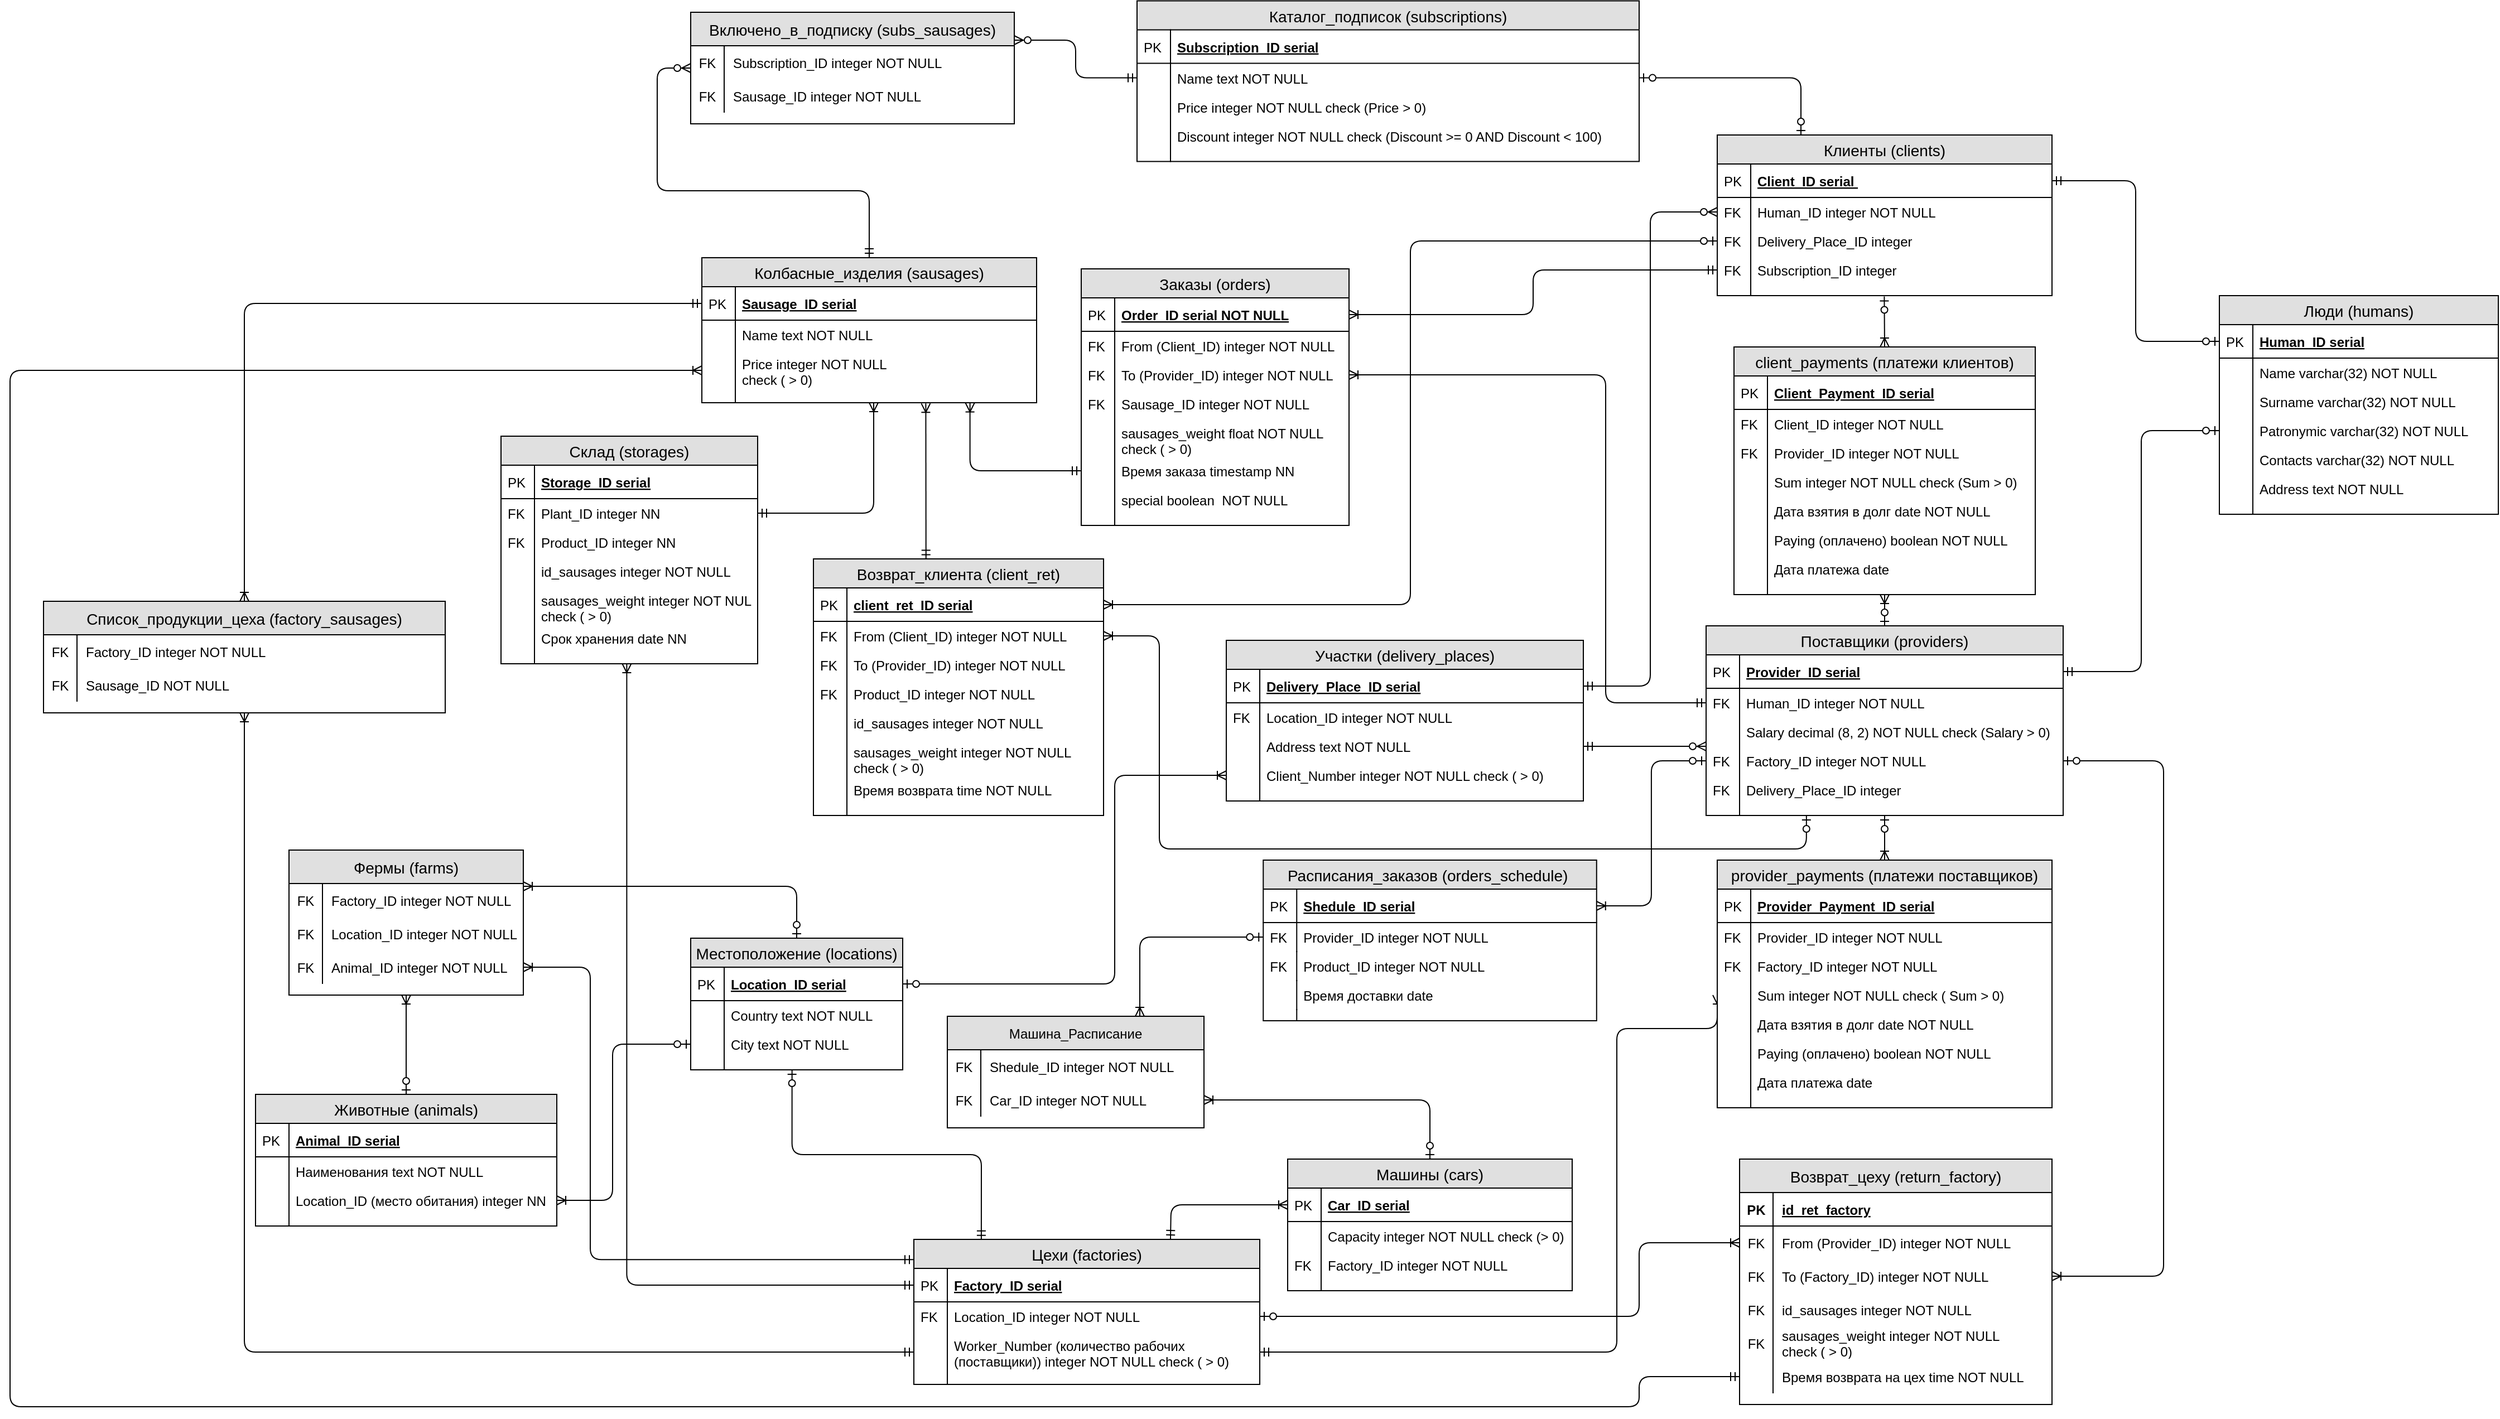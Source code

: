 <mxfile version="13.8.8" type="device"><diagram id="EwFbx6pc0jKM06CiU11Z" name="Page-1"><mxGraphModel dx="3580" dy="564" grid="1" gridSize="10" guides="1" tooltips="1" connect="1" arrows="1" fold="1" page="1" pageScale="1" pageWidth="1920" pageHeight="1200" math="0" shadow="0"><root><mxCell id="0"/><mxCell id="1" parent="0"/><mxCell id="lFQS22A--BSuSTIJ7vgE-217" value="Каталог_подписок (subscriptions)" style="swimlane;fontStyle=0;childLayout=stackLayout;horizontal=1;startSize=26;fillColor=#e0e0e0;horizontalStack=0;resizeParent=1;resizeParentMax=0;resizeLast=0;collapsible=1;marginBottom=0;swimlaneFillColor=#ffffff;align=center;fontSize=14;" parent="1" vertex="1"><mxGeometry x="70" y="39.79" width="450" height="144" as="geometry"/></mxCell><mxCell id="lFQS22A--BSuSTIJ7vgE-218" value="Subscription_ID serial" style="shape=partialRectangle;top=0;left=0;right=0;bottom=1;align=left;verticalAlign=middle;fillColor=none;spacingLeft=34;spacingRight=4;overflow=hidden;rotatable=0;points=[[0,0.5],[1,0.5]];portConstraint=eastwest;dropTarget=0;fontStyle=5;fontSize=12;" parent="lFQS22A--BSuSTIJ7vgE-217" vertex="1"><mxGeometry y="26" width="450" height="30" as="geometry"/></mxCell><mxCell id="lFQS22A--BSuSTIJ7vgE-219" value="PK" style="shape=partialRectangle;top=0;left=0;bottom=0;fillColor=none;align=left;verticalAlign=middle;spacingLeft=4;spacingRight=4;overflow=hidden;rotatable=0;points=[];portConstraint=eastwest;part=1;fontSize=12;" parent="lFQS22A--BSuSTIJ7vgE-218" vertex="1" connectable="0"><mxGeometry width="30" height="30" as="geometry"/></mxCell><mxCell id="lFQS22A--BSuSTIJ7vgE-220" value="Name text NOT NULL" style="shape=partialRectangle;top=0;left=0;right=0;bottom=0;align=left;verticalAlign=top;fillColor=none;spacingLeft=34;spacingRight=4;overflow=hidden;rotatable=0;points=[[0,0.5],[1,0.5]];portConstraint=eastwest;dropTarget=0;fontSize=12;" parent="lFQS22A--BSuSTIJ7vgE-217" vertex="1"><mxGeometry y="56" width="450" height="26" as="geometry"/></mxCell><mxCell id="lFQS22A--BSuSTIJ7vgE-221" value="" style="shape=partialRectangle;top=0;left=0;bottom=0;fillColor=none;align=left;verticalAlign=top;spacingLeft=4;spacingRight=4;overflow=hidden;rotatable=0;points=[];portConstraint=eastwest;part=1;fontSize=12;" parent="lFQS22A--BSuSTIJ7vgE-220" vertex="1" connectable="0"><mxGeometry width="30" height="26" as="geometry"/></mxCell><mxCell id="lFQS22A--BSuSTIJ7vgE-222" value="Price integer NOT NULL check (Price &gt; 0)" style="shape=partialRectangle;top=0;left=0;right=0;bottom=0;align=left;verticalAlign=top;fillColor=none;spacingLeft=34;spacingRight=4;overflow=hidden;rotatable=0;points=[[0,0.5],[1,0.5]];portConstraint=eastwest;dropTarget=0;fontSize=12;" parent="lFQS22A--BSuSTIJ7vgE-217" vertex="1"><mxGeometry y="82" width="450" height="26" as="geometry"/></mxCell><mxCell id="lFQS22A--BSuSTIJ7vgE-223" value="" style="shape=partialRectangle;top=0;left=0;bottom=0;fillColor=none;align=left;verticalAlign=top;spacingLeft=4;spacingRight=4;overflow=hidden;rotatable=0;points=[];portConstraint=eastwest;part=1;fontSize=12;" parent="lFQS22A--BSuSTIJ7vgE-222" vertex="1" connectable="0"><mxGeometry width="30" height="26" as="geometry"/></mxCell><mxCell id="BVtOxOW3idY6AOGgkeKx-11" value="Discount integer NOT NULL check (Discount &gt;= 0 AND Discount &lt; 100)" style="shape=partialRectangle;top=0;left=0;right=0;bottom=0;align=left;verticalAlign=top;fillColor=none;spacingLeft=34;spacingRight=4;overflow=hidden;rotatable=0;points=[[0,0.5],[1,0.5]];portConstraint=eastwest;dropTarget=0;fontSize=12;" parent="lFQS22A--BSuSTIJ7vgE-217" vertex="1"><mxGeometry y="108" width="450" height="26" as="geometry"/></mxCell><mxCell id="BVtOxOW3idY6AOGgkeKx-12" value="" style="shape=partialRectangle;top=0;left=0;bottom=0;fillColor=none;align=left;verticalAlign=top;spacingLeft=4;spacingRight=4;overflow=hidden;rotatable=0;points=[];portConstraint=eastwest;part=1;fontSize=12;" parent="BVtOxOW3idY6AOGgkeKx-11" vertex="1" connectable="0"><mxGeometry width="30" height="26" as="geometry"/></mxCell><mxCell id="lFQS22A--BSuSTIJ7vgE-226" value="" style="shape=partialRectangle;top=0;left=0;right=0;bottom=0;align=left;verticalAlign=top;fillColor=none;spacingLeft=34;spacingRight=4;overflow=hidden;rotatable=0;points=[[0,0.5],[1,0.5]];portConstraint=eastwest;dropTarget=0;fontSize=12;" parent="lFQS22A--BSuSTIJ7vgE-217" vertex="1"><mxGeometry y="134" width="450" height="10" as="geometry"/></mxCell><mxCell id="lFQS22A--BSuSTIJ7vgE-227" value="" style="shape=partialRectangle;top=0;left=0;bottom=0;fillColor=none;align=left;verticalAlign=top;spacingLeft=4;spacingRight=4;overflow=hidden;rotatable=0;points=[];portConstraint=eastwest;part=1;fontSize=12;" parent="lFQS22A--BSuSTIJ7vgE-226" vertex="1" connectable="0"><mxGeometry width="30" height="10" as="geometry"/></mxCell><mxCell id="lFQS22A--BSuSTIJ7vgE-96" value="Клиенты (clients)" style="swimlane;fontStyle=0;childLayout=stackLayout;horizontal=1;startSize=26;fillColor=#e0e0e0;horizontalStack=0;resizeParent=1;resizeParentMax=0;resizeLast=0;collapsible=1;marginBottom=0;swimlaneFillColor=#ffffff;align=center;fontSize=14;" parent="1" vertex="1"><mxGeometry x="590" y="160" width="300" height="144" as="geometry"/></mxCell><mxCell id="lFQS22A--BSuSTIJ7vgE-97" value="Client_ID serial " style="shape=partialRectangle;top=0;left=0;right=0;bottom=1;align=left;verticalAlign=middle;fillColor=none;spacingLeft=34;spacingRight=4;overflow=hidden;rotatable=0;points=[[0,0.5],[1,0.5]];portConstraint=eastwest;dropTarget=0;fontStyle=5;fontSize=12;" parent="lFQS22A--BSuSTIJ7vgE-96" vertex="1"><mxGeometry y="26" width="300" height="30" as="geometry"/></mxCell><mxCell id="lFQS22A--BSuSTIJ7vgE-98" value="PK" style="shape=partialRectangle;top=0;left=0;bottom=0;fillColor=none;align=left;verticalAlign=middle;spacingLeft=4;spacingRight=4;overflow=hidden;rotatable=0;points=[];portConstraint=eastwest;part=1;fontSize=12;" parent="lFQS22A--BSuSTIJ7vgE-97" vertex="1" connectable="0"><mxGeometry width="30" height="30" as="geometry"/></mxCell><mxCell id="lFQS22A--BSuSTIJ7vgE-99" value="Human_ID integer NOT NULL" style="shape=partialRectangle;top=0;left=0;right=0;bottom=0;align=left;verticalAlign=top;fillColor=none;spacingLeft=34;spacingRight=4;overflow=hidden;rotatable=0;points=[[0,0.5],[1,0.5]];portConstraint=eastwest;dropTarget=0;fontSize=12;" parent="lFQS22A--BSuSTIJ7vgE-96" vertex="1"><mxGeometry y="56" width="300" height="26" as="geometry"/></mxCell><mxCell id="lFQS22A--BSuSTIJ7vgE-100" value="FK" style="shape=partialRectangle;top=0;left=0;bottom=0;fillColor=none;align=left;verticalAlign=top;spacingLeft=4;spacingRight=4;overflow=hidden;rotatable=0;points=[];portConstraint=eastwest;part=1;fontSize=12;" parent="lFQS22A--BSuSTIJ7vgE-99" vertex="1" connectable="0"><mxGeometry width="30" height="26" as="geometry"/></mxCell><mxCell id="lFQS22A--BSuSTIJ7vgE-101" value="Delivery_Place_ID integer" style="shape=partialRectangle;top=0;left=0;right=0;bottom=0;align=left;verticalAlign=top;fillColor=none;spacingLeft=34;spacingRight=4;overflow=hidden;rotatable=0;points=[[0,0.5],[1,0.5]];portConstraint=eastwest;dropTarget=0;fontSize=12;" parent="lFQS22A--BSuSTIJ7vgE-96" vertex="1"><mxGeometry y="82" width="300" height="26" as="geometry"/></mxCell><mxCell id="lFQS22A--BSuSTIJ7vgE-102" value="FK" style="shape=partialRectangle;top=0;left=0;bottom=0;fillColor=none;align=left;verticalAlign=top;spacingLeft=4;spacingRight=4;overflow=hidden;rotatable=0;points=[];portConstraint=eastwest;part=1;fontSize=12;" parent="lFQS22A--BSuSTIJ7vgE-101" vertex="1" connectable="0"><mxGeometry width="30" height="26" as="geometry"/></mxCell><mxCell id="lFQS22A--BSuSTIJ7vgE-103" value="Subscription_ID integer" style="shape=partialRectangle;top=0;left=0;right=0;bottom=0;align=left;verticalAlign=top;fillColor=none;spacingLeft=34;spacingRight=4;overflow=hidden;rotatable=0;points=[[0,0.5],[1,0.5]];portConstraint=eastwest;dropTarget=0;fontSize=12;" parent="lFQS22A--BSuSTIJ7vgE-96" vertex="1"><mxGeometry y="108" width="300" height="26" as="geometry"/></mxCell><mxCell id="lFQS22A--BSuSTIJ7vgE-104" value="FK" style="shape=partialRectangle;top=0;left=0;bottom=0;fillColor=none;align=left;verticalAlign=top;spacingLeft=4;spacingRight=4;overflow=hidden;rotatable=0;points=[];portConstraint=eastwest;part=1;fontSize=12;" parent="lFQS22A--BSuSTIJ7vgE-103" vertex="1" connectable="0"><mxGeometry width="30" height="26" as="geometry"/></mxCell><mxCell id="lFQS22A--BSuSTIJ7vgE-105" value="" style="shape=partialRectangle;top=0;left=0;right=0;bottom=0;align=left;verticalAlign=top;fillColor=none;spacingLeft=34;spacingRight=4;overflow=hidden;rotatable=0;points=[[0,0.5],[1,0.5]];portConstraint=eastwest;dropTarget=0;fontSize=12;" parent="lFQS22A--BSuSTIJ7vgE-96" vertex="1"><mxGeometry y="134" width="300" height="10" as="geometry"/></mxCell><mxCell id="lFQS22A--BSuSTIJ7vgE-106" value="" style="shape=partialRectangle;top=0;left=0;bottom=0;fillColor=none;align=left;verticalAlign=top;spacingLeft=4;spacingRight=4;overflow=hidden;rotatable=0;points=[];portConstraint=eastwest;part=1;fontSize=12;" parent="lFQS22A--BSuSTIJ7vgE-105" vertex="1" connectable="0"><mxGeometry width="30" height="10" as="geometry"/></mxCell><mxCell id="1QBayt26NBOifa8haa1o-3" value="" style="edgeStyle=orthogonalEdgeStyle;fontSize=12;html=1;endArrow=ERzeroToOne;startArrow=ERmandOne;entryX=0;entryY=0.5;entryDx=0;entryDy=0;exitX=1;exitY=0.5;exitDx=0;exitDy=0;endFill=1;" parent="1" source="lFQS22A--BSuSTIJ7vgE-97" target="lFQS22A--BSuSTIJ7vgE-263" edge="1"><mxGeometry width="100" height="100" relative="1" as="geometry"><mxPoint x="890" y="510" as="sourcePoint"/><mxPoint x="990" y="410" as="targetPoint"/></mxGeometry></mxCell><mxCell id="1QBayt26NBOifa8haa1o-4" value="" style="edgeStyle=orthogonalEdgeStyle;fontSize=12;html=1;endArrow=ERzeroToOne;startArrow=ERmandOne;entryX=0;entryY=0.5;entryDx=0;entryDy=0;exitX=1;exitY=0.5;exitDx=0;exitDy=0;endFill=1;" parent="1" source="lFQS22A--BSuSTIJ7vgE-70" target="lFQS22A--BSuSTIJ7vgE-269" edge="1"><mxGeometry width="100" height="100" relative="1" as="geometry"><mxPoint x="920" y="640" as="sourcePoint"/><mxPoint x="1020" y="540" as="targetPoint"/></mxGeometry></mxCell><mxCell id="1QBayt26NBOifa8haa1o-5" value="" style="fontSize=12;html=1;endArrow=ERoneToMany;endFill=0;entryX=0.5;entryY=0;entryDx=0;entryDy=0;startArrow=ERzeroToOne;startFill=1;exitX=0.499;exitY=1.074;exitDx=0;exitDy=0;exitPerimeter=0;" parent="1" source="lFQS22A--BSuSTIJ7vgE-105" target="lFQS22A--BSuSTIJ7vgE-184" edge="1"><mxGeometry width="100" height="100" relative="1" as="geometry"><mxPoint x="720" y="310" as="sourcePoint"/><mxPoint x="1090" y="140" as="targetPoint"/></mxGeometry></mxCell><mxCell id="1QBayt26NBOifa8haa1o-6" value="" style="fontSize=12;html=1;endArrow=ERoneToMany;endFill=0;startArrow=ERzeroToOne;startFill=1;exitX=0.5;exitY=0;exitDx=0;exitDy=0;" parent="1" source="lFQS22A--BSuSTIJ7vgE-69" target="lFQS22A--BSuSTIJ7vgE-193" edge="1"><mxGeometry width="100" height="100" relative="1" as="geometry"><mxPoint x="700.0" y="527.93" as="sourcePoint"/><mxPoint x="720" y="530" as="targetPoint"/></mxGeometry></mxCell><mxCell id="1QBayt26NBOifa8haa1o-7" value="" style="edgeStyle=orthogonalEdgeStyle;fontSize=12;html=1;endArrow=ERoneToMany;startArrow=ERmandOne;exitX=1;exitY=0.5;exitDx=0;exitDy=0;entryX=0;entryY=0.5;entryDx=0;entryDy=0;startFill=0;" parent="1" source="lFQS22A--BSuSTIJ7vgE-6" target="lFQS22A--BSuSTIJ7vgE-202" edge="1"><mxGeometry width="100" height="100" relative="1" as="geometry"><mxPoint x="110" y="1370" as="sourcePoint"/><mxPoint x="640" y="961" as="targetPoint"/><Array as="points"><mxPoint x="500" y="1251"/><mxPoint x="500" y="961"/></Array></mxGeometry></mxCell><mxCell id="1QBayt26NBOifa8haa1o-8" value="" style="fontSize=12;html=1;endArrow=ERoneToMany;startArrow=ERzeroToOne;entryX=0.5;entryY=0;entryDx=0;entryDy=0;" parent="1" source="lFQS22A--BSuSTIJ7vgE-78" target="lFQS22A--BSuSTIJ7vgE-195" edge="1"><mxGeometry width="100" height="100" relative="1" as="geometry"><mxPoint x="720" y="780" as="sourcePoint"/><mxPoint x="720" y="840" as="targetPoint"/></mxGeometry></mxCell><mxCell id="1QBayt26NBOifa8haa1o-10" value="" style="fontSize=12;html=1;endArrow=ERoneToMany;startArrow=ERzeroToOne;exitX=0;exitY=0.5;exitDx=0;exitDy=0;entryX=1;entryY=0.5;entryDx=0;entryDy=0;edgeStyle=orthogonalEdgeStyle;" parent="1" source="lFQS22A--BSuSTIJ7vgE-76" target="lFQS22A--BSuSTIJ7vgE-130" edge="1"><mxGeometry width="100" height="100" relative="1" as="geometry"><mxPoint x="440" y="1010" as="sourcePoint"/><mxPoint x="540" y="910" as="targetPoint"/></mxGeometry></mxCell><mxCell id="1QBayt26NBOifa8haa1o-13" value="" style="fontSize=12;html=1;endArrow=ERzeroToMany;startArrow=ERmandOne;exitX=1;exitY=0.5;exitDx=0;exitDy=0;entryX=0;entryY=0;entryDx=0;entryDy=0;entryPerimeter=0;endFill=1;" parent="1" source="lFQS22A--BSuSTIJ7vgE-90" target="lFQS22A--BSuSTIJ7vgE-76" edge="1"><mxGeometry width="100" height="100" relative="1" as="geometry"><mxPoint x="460" y="680" as="sourcePoint"/><mxPoint x="640" y="651" as="targetPoint"/></mxGeometry></mxCell><mxCell id="1QBayt26NBOifa8haa1o-14" value="" style="fontSize=12;html=1;endArrow=ERzeroToMany;startArrow=ERmandOne;exitX=1;exitY=0.5;exitDx=0;exitDy=0;entryX=0;entryY=0.5;entryDx=0;entryDy=0;edgeStyle=orthogonalEdgeStyle;endFill=1;" parent="1" source="lFQS22A--BSuSTIJ7vgE-86" target="lFQS22A--BSuSTIJ7vgE-99" edge="1"><mxGeometry width="100" height="100" relative="1" as="geometry"><mxPoint x="390" y="546.998" as="sourcePoint"/><mxPoint x="630" y="480" as="targetPoint"/></mxGeometry></mxCell><mxCell id="1QBayt26NBOifa8haa1o-15" value="" style="edgeStyle=orthogonalEdgeStyle;fontSize=12;html=1;endArrow=ERoneToMany;startArrow=ERzeroToOne;exitX=1;exitY=0.5;exitDx=0;exitDy=0;entryX=0;entryY=0.5;entryDx=0;entryDy=0;" parent="1" source="lFQS22A--BSuSTIJ7vgE-24" target="lFQS22A--BSuSTIJ7vgE-92" edge="1"><mxGeometry width="100" height="100" relative="1" as="geometry"><mxPoint x="40" y="910" as="sourcePoint"/><mxPoint x="140" y="810" as="targetPoint"/><Array as="points"><mxPoint x="50" y="921"/><mxPoint x="50" y="734"/></Array></mxGeometry></mxCell><mxCell id="1QBayt26NBOifa8haa1o-18" value="" style="fontSize=12;html=1;endArrow=ERoneToMany;startArrow=ERzeroToOne;entryX=1;entryY=0.5;entryDx=0;entryDy=0;edgeStyle=orthogonalEdgeStyle;" parent="1" source="lFQS22A--BSuSTIJ7vgE-101" target="lFQS22A--BSuSTIJ7vgE-152" edge="1"><mxGeometry width="100" height="100" relative="1" as="geometry"><mxPoint x="610" y="250" as="sourcePoint"/><mxPoint x="200" y="480" as="targetPoint"/></mxGeometry></mxCell><mxCell id="1QBayt26NBOifa8haa1o-19" value="" style="edgeStyle=orthogonalEdgeStyle;fontSize=12;html=1;endArrow=ERoneToMany;startArrow=ERzeroToOne;entryX=1;entryY=0.5;entryDx=0;entryDy=0;exitX=0.281;exitY=1;exitDx=0;exitDy=0;exitPerimeter=0;" parent="1" source="lFQS22A--BSuSTIJ7vgE-78" target="lFQS22A--BSuSTIJ7vgE-154" edge="1"><mxGeometry width="100" height="100" relative="1" as="geometry"><mxPoint x="670" y="780" as="sourcePoint"/><mxPoint x="150" y="800" as="targetPoint"/><Array as="points"><mxPoint x="670" y="800"/><mxPoint x="90" y="800"/><mxPoint x="90" y="609"/></Array></mxGeometry></mxCell><mxCell id="1QBayt26NBOifa8haa1o-20" value="" style="edgeStyle=orthogonalEdgeStyle;fontSize=12;html=1;endArrow=ERoneToMany;startArrow=ERmandOne;exitX=0;exitY=0.5;exitDx=0;exitDy=0;entryX=1;entryY=0.5;entryDx=0;entryDy=0;" parent="1" source="lFQS22A--BSuSTIJ7vgE-103" target="lFQS22A--BSuSTIJ7vgE-108" edge="1"><mxGeometry width="100" height="100" relative="1" as="geometry"><mxPoint x="510" y="330" as="sourcePoint"/><mxPoint x="590" y="330" as="targetPoint"/></mxGeometry></mxCell><mxCell id="1QBayt26NBOifa8haa1o-21" value="" style="edgeStyle=orthogonalEdgeStyle;fontSize=12;html=1;endArrow=ERoneToMany;startArrow=ERmandOne;exitX=0;exitY=0.5;exitDx=0;exitDy=0;entryX=1;entryY=0.5;entryDx=0;entryDy=0;" parent="1" source="lFQS22A--BSuSTIJ7vgE-72" target="lFQS22A--BSuSTIJ7vgE-112" edge="1"><mxGeometry width="100" height="100" relative="1" as="geometry"><mxPoint x="580" y="520" as="sourcePoint"/><mxPoint x="340" y="602.21" as="targetPoint"/><Array as="points"><mxPoint x="490" y="669"/><mxPoint x="490" y="375"/></Array></mxGeometry></mxCell><mxCell id="8LMs8sDBBkfuE10ewKxM-24" value="Включено_в_подписку (subs_sausages)" style="shape=table;startSize=30;container=1;collapsible=1;childLayout=tableLayout;fixedRows=1;rowLines=0;fontStyle=0;align=center;resizeLast=1;fillColor=#E0E0E0;swimlaneFillColor=#ffffff;fontSize=14;" parent="1" vertex="1"><mxGeometry x="-330" y="50" width="290" height="100" as="geometry"/></mxCell><mxCell id="8LMs8sDBBkfuE10ewKxM-28" value="" style="shape=partialRectangle;collapsible=0;dropTarget=0;pointerEvents=0;fillColor=none;top=0;left=0;bottom=0;right=0;points=[[0,0.5],[1,0.5]];portConstraint=eastwest;" parent="8LMs8sDBBkfuE10ewKxM-24" vertex="1"><mxGeometry y="30" width="290" height="30" as="geometry"/></mxCell><mxCell id="8LMs8sDBBkfuE10ewKxM-29" value="FK" style="shape=partialRectangle;connectable=0;fillColor=none;top=0;left=0;bottom=0;right=0;editable=1;overflow=hidden;" parent="8LMs8sDBBkfuE10ewKxM-28" vertex="1"><mxGeometry width="30" height="30" as="geometry"/></mxCell><mxCell id="8LMs8sDBBkfuE10ewKxM-30" value="Subscription_ID integer NOT NULL" style="shape=partialRectangle;connectable=0;fillColor=none;top=0;left=0;bottom=0;right=0;align=left;spacingLeft=6;overflow=hidden;" parent="8LMs8sDBBkfuE10ewKxM-28" vertex="1"><mxGeometry x="30" width="260" height="30" as="geometry"/></mxCell><mxCell id="8LMs8sDBBkfuE10ewKxM-31" value="" style="shape=partialRectangle;collapsible=0;dropTarget=0;pointerEvents=0;fillColor=none;top=0;left=0;bottom=0;right=0;points=[[0,0.5],[1,0.5]];portConstraint=eastwest;" parent="8LMs8sDBBkfuE10ewKxM-24" vertex="1"><mxGeometry y="60" width="290" height="30" as="geometry"/></mxCell><mxCell id="8LMs8sDBBkfuE10ewKxM-32" value="FK" style="shape=partialRectangle;connectable=0;fillColor=none;top=0;left=0;bottom=0;right=0;editable=1;overflow=hidden;" parent="8LMs8sDBBkfuE10ewKxM-31" vertex="1"><mxGeometry width="30" height="30" as="geometry"/></mxCell><mxCell id="8LMs8sDBBkfuE10ewKxM-33" value="Sausage_ID integer NOT NULL" style="shape=partialRectangle;connectable=0;fillColor=none;top=0;left=0;bottom=0;right=0;align=left;spacingLeft=6;overflow=hidden;" parent="8LMs8sDBBkfuE10ewKxM-31" vertex="1"><mxGeometry x="30" width="260" height="30" as="geometry"/></mxCell><mxCell id="lFQS22A--BSuSTIJ7vgE-184" value="client_payments (платежи клиентов)" style="swimlane;fontStyle=0;childLayout=stackLayout;horizontal=1;startSize=26;fillColor=#e0e0e0;horizontalStack=0;resizeParent=1;resizeParentMax=0;resizeLast=0;collapsible=1;marginBottom=0;swimlaneFillColor=#ffffff;align=center;fontSize=14;" parent="1" vertex="1"><mxGeometry x="605" y="350" width="270" height="222" as="geometry"/></mxCell><mxCell id="lFQS22A--BSuSTIJ7vgE-185" value="Client_Payment_ID serial" style="shape=partialRectangle;top=0;left=0;right=0;bottom=1;align=left;verticalAlign=middle;fillColor=none;spacingLeft=34;spacingRight=4;overflow=hidden;rotatable=0;points=[[0,0.5],[1,0.5]];portConstraint=eastwest;dropTarget=0;fontStyle=5;fontSize=12;" parent="lFQS22A--BSuSTIJ7vgE-184" vertex="1"><mxGeometry y="26" width="270" height="30" as="geometry"/></mxCell><mxCell id="lFQS22A--BSuSTIJ7vgE-186" value="PK" style="shape=partialRectangle;top=0;left=0;bottom=0;fillColor=none;align=left;verticalAlign=middle;spacingLeft=4;spacingRight=4;overflow=hidden;rotatable=0;points=[];portConstraint=eastwest;part=1;fontSize=12;" parent="lFQS22A--BSuSTIJ7vgE-185" vertex="1" connectable="0"><mxGeometry width="30" height="30" as="geometry"/></mxCell><mxCell id="lFQS22A--BSuSTIJ7vgE-187" value="Client_ID integer NOT NULL" style="shape=partialRectangle;top=0;left=0;right=0;bottom=0;align=left;verticalAlign=top;fillColor=none;spacingLeft=34;spacingRight=4;overflow=hidden;rotatable=0;points=[[0,0.5],[1,0.5]];portConstraint=eastwest;dropTarget=0;fontSize=12;" parent="lFQS22A--BSuSTIJ7vgE-184" vertex="1"><mxGeometry y="56" width="270" height="26" as="geometry"/></mxCell><mxCell id="lFQS22A--BSuSTIJ7vgE-188" value="FK" style="shape=partialRectangle;top=0;left=0;bottom=0;fillColor=none;align=left;verticalAlign=top;spacingLeft=4;spacingRight=4;overflow=hidden;rotatable=0;points=[];portConstraint=eastwest;part=1;fontSize=12;" parent="lFQS22A--BSuSTIJ7vgE-187" vertex="1" connectable="0"><mxGeometry width="30" height="26" as="geometry"/></mxCell><mxCell id="lFQS22A--BSuSTIJ7vgE-189" value="Provider_ID integer NOT NULL" style="shape=partialRectangle;top=0;left=0;right=0;bottom=0;align=left;verticalAlign=top;fillColor=none;spacingLeft=34;spacingRight=4;overflow=hidden;rotatable=0;points=[[0,0.5],[1,0.5]];portConstraint=eastwest;dropTarget=0;fontSize=12;" parent="lFQS22A--BSuSTIJ7vgE-184" vertex="1"><mxGeometry y="82" width="270" height="26" as="geometry"/></mxCell><mxCell id="lFQS22A--BSuSTIJ7vgE-190" value="FK" style="shape=partialRectangle;top=0;left=0;bottom=0;fillColor=none;align=left;verticalAlign=top;spacingLeft=4;spacingRight=4;overflow=hidden;rotatable=0;points=[];portConstraint=eastwest;part=1;fontSize=12;" parent="lFQS22A--BSuSTIJ7vgE-189" vertex="1" connectable="0"><mxGeometry width="30" height="26" as="geometry"/></mxCell><mxCell id="lFQS22A--BSuSTIJ7vgE-191" value="Sum integer NOT NULL check (Sum &gt; 0)" style="shape=partialRectangle;top=0;left=0;right=0;bottom=0;align=left;verticalAlign=top;fillColor=none;spacingLeft=34;spacingRight=4;overflow=hidden;rotatable=0;points=[[0,0.5],[1,0.5]];portConstraint=eastwest;dropTarget=0;fontSize=12;" parent="lFQS22A--BSuSTIJ7vgE-184" vertex="1"><mxGeometry y="108" width="270" height="26" as="geometry"/></mxCell><mxCell id="lFQS22A--BSuSTIJ7vgE-192" value="" style="shape=partialRectangle;top=0;left=0;bottom=0;fillColor=none;align=left;verticalAlign=top;spacingLeft=4;spacingRight=4;overflow=hidden;rotatable=0;points=[];portConstraint=eastwest;part=1;fontSize=12;" parent="lFQS22A--BSuSTIJ7vgE-191" vertex="1" connectable="0"><mxGeometry width="30" height="26" as="geometry"/></mxCell><mxCell id="UUSgw0u5mBYKEFmV3M6L-20" value="Дата взятия в долг date NOT NULL" style="shape=partialRectangle;top=0;left=0;right=0;bottom=0;align=left;verticalAlign=top;fillColor=none;spacingLeft=34;spacingRight=4;overflow=hidden;rotatable=0;points=[[0,0.5],[1,0.5]];portConstraint=eastwest;dropTarget=0;fontSize=12;" vertex="1" parent="lFQS22A--BSuSTIJ7vgE-184"><mxGeometry y="134" width="270" height="26" as="geometry"/></mxCell><mxCell id="UUSgw0u5mBYKEFmV3M6L-21" value="" style="shape=partialRectangle;top=0;left=0;bottom=0;fillColor=none;align=left;verticalAlign=top;spacingLeft=4;spacingRight=4;overflow=hidden;rotatable=0;points=[];portConstraint=eastwest;part=1;fontSize=12;" vertex="1" connectable="0" parent="UUSgw0u5mBYKEFmV3M6L-20"><mxGeometry width="30" height="26" as="geometry"/></mxCell><mxCell id="UUSgw0u5mBYKEFmV3M6L-16" value="Paying (оплачено) boolean NOT NULL" style="shape=partialRectangle;top=0;left=0;right=0;bottom=0;align=left;verticalAlign=top;fillColor=none;spacingLeft=34;spacingRight=4;overflow=hidden;rotatable=0;points=[[0,0.5],[1,0.5]];portConstraint=eastwest;dropTarget=0;fontSize=12;" vertex="1" parent="lFQS22A--BSuSTIJ7vgE-184"><mxGeometry y="160" width="270" height="26" as="geometry"/></mxCell><mxCell id="UUSgw0u5mBYKEFmV3M6L-17" value="" style="shape=partialRectangle;top=0;left=0;bottom=0;fillColor=none;align=left;verticalAlign=top;spacingLeft=4;spacingRight=4;overflow=hidden;rotatable=0;points=[];portConstraint=eastwest;part=1;fontSize=12;" vertex="1" connectable="0" parent="UUSgw0u5mBYKEFmV3M6L-16"><mxGeometry width="30" height="26" as="geometry"/></mxCell><mxCell id="UUSgw0u5mBYKEFmV3M6L-22" value="Дата платежа date" style="shape=partialRectangle;top=0;left=0;right=0;bottom=0;align=left;verticalAlign=top;fillColor=none;spacingLeft=34;spacingRight=4;overflow=hidden;rotatable=0;points=[[0,0.5],[1,0.5]];portConstraint=eastwest;dropTarget=0;fontSize=12;" vertex="1" parent="lFQS22A--BSuSTIJ7vgE-184"><mxGeometry y="186" width="270" height="26" as="geometry"/></mxCell><mxCell id="UUSgw0u5mBYKEFmV3M6L-23" value="" style="shape=partialRectangle;top=0;left=0;bottom=0;fillColor=none;align=left;verticalAlign=top;spacingLeft=4;spacingRight=4;overflow=hidden;rotatable=0;points=[];portConstraint=eastwest;part=1;fontSize=12;" vertex="1" connectable="0" parent="UUSgw0u5mBYKEFmV3M6L-22"><mxGeometry width="30" height="26" as="geometry"/></mxCell><mxCell id="lFQS22A--BSuSTIJ7vgE-193" value="" style="shape=partialRectangle;top=0;left=0;right=0;bottom=0;align=left;verticalAlign=top;fillColor=none;spacingLeft=34;spacingRight=4;overflow=hidden;rotatable=0;points=[[0,0.5],[1,0.5]];portConstraint=eastwest;dropTarget=0;fontSize=12;" parent="lFQS22A--BSuSTIJ7vgE-184" vertex="1"><mxGeometry y="212" width="270" height="10" as="geometry"/></mxCell><mxCell id="lFQS22A--BSuSTIJ7vgE-194" value="" style="shape=partialRectangle;top=0;left=0;bottom=0;fillColor=none;align=left;verticalAlign=top;spacingLeft=4;spacingRight=4;overflow=hidden;rotatable=0;points=[];portConstraint=eastwest;part=1;fontSize=12;" parent="lFQS22A--BSuSTIJ7vgE-193" vertex="1" connectable="0"><mxGeometry width="30" height="10" as="geometry"/></mxCell><mxCell id="lFQS22A--BSuSTIJ7vgE-262" value="Люди (humans)" style="swimlane;fontStyle=0;childLayout=stackLayout;horizontal=1;startSize=26;fillColor=#e0e0e0;horizontalStack=0;resizeParent=1;resizeParentMax=0;resizeLast=0;collapsible=1;marginBottom=0;swimlaneFillColor=#ffffff;align=center;fontSize=14;" parent="1" vertex="1"><mxGeometry x="1040" y="304" width="250" height="196" as="geometry"/></mxCell><mxCell id="lFQS22A--BSuSTIJ7vgE-263" value="Human_ID serial" style="shape=partialRectangle;top=0;left=0;right=0;bottom=1;align=left;verticalAlign=middle;fillColor=none;spacingLeft=34;spacingRight=4;overflow=hidden;rotatable=0;points=[[0,0.5],[1,0.5]];portConstraint=eastwest;dropTarget=0;fontStyle=5;fontSize=12;" parent="lFQS22A--BSuSTIJ7vgE-262" vertex="1"><mxGeometry y="26" width="250" height="30" as="geometry"/></mxCell><mxCell id="lFQS22A--BSuSTIJ7vgE-264" value="PK" style="shape=partialRectangle;top=0;left=0;bottom=0;fillColor=none;align=left;verticalAlign=middle;spacingLeft=4;spacingRight=4;overflow=hidden;rotatable=0;points=[];portConstraint=eastwest;part=1;fontSize=12;" parent="lFQS22A--BSuSTIJ7vgE-263" vertex="1" connectable="0"><mxGeometry width="30" height="30" as="geometry"/></mxCell><mxCell id="lFQS22A--BSuSTIJ7vgE-265" value="Name varchar(32) NOT NULL" style="shape=partialRectangle;top=0;left=0;right=0;bottom=0;align=left;verticalAlign=top;fillColor=none;spacingLeft=34;spacingRight=4;overflow=hidden;rotatable=0;points=[[0,0.5],[1,0.5]];portConstraint=eastwest;dropTarget=0;fontSize=12;" parent="lFQS22A--BSuSTIJ7vgE-262" vertex="1"><mxGeometry y="56" width="250" height="26" as="geometry"/></mxCell><mxCell id="lFQS22A--BSuSTIJ7vgE-266" value="" style="shape=partialRectangle;top=0;left=0;bottom=0;fillColor=none;align=left;verticalAlign=top;spacingLeft=4;spacingRight=4;overflow=hidden;rotatable=0;points=[];portConstraint=eastwest;part=1;fontSize=12;" parent="lFQS22A--BSuSTIJ7vgE-265" vertex="1" connectable="0"><mxGeometry width="30" height="26" as="geometry"/></mxCell><mxCell id="lFQS22A--BSuSTIJ7vgE-267" value="Surname varchar(32) NOT NULL" style="shape=partialRectangle;top=0;left=0;right=0;bottom=0;align=left;verticalAlign=top;fillColor=none;spacingLeft=34;spacingRight=4;overflow=hidden;rotatable=0;points=[[0,0.5],[1,0.5]];portConstraint=eastwest;dropTarget=0;fontSize=12;" parent="lFQS22A--BSuSTIJ7vgE-262" vertex="1"><mxGeometry y="82" width="250" height="26" as="geometry"/></mxCell><mxCell id="lFQS22A--BSuSTIJ7vgE-268" value="" style="shape=partialRectangle;top=0;left=0;bottom=0;fillColor=none;align=left;verticalAlign=top;spacingLeft=4;spacingRight=4;overflow=hidden;rotatable=0;points=[];portConstraint=eastwest;part=1;fontSize=12;" parent="lFQS22A--BSuSTIJ7vgE-267" vertex="1" connectable="0"><mxGeometry width="30" height="26" as="geometry"/></mxCell><mxCell id="lFQS22A--BSuSTIJ7vgE-269" value="Patronymic varchar(32) NOT NULL" style="shape=partialRectangle;top=0;left=0;right=0;bottom=0;align=left;verticalAlign=top;fillColor=none;spacingLeft=34;spacingRight=4;overflow=hidden;rotatable=0;points=[[0,0.5],[1,0.5]];portConstraint=eastwest;dropTarget=0;fontSize=12;" parent="lFQS22A--BSuSTIJ7vgE-262" vertex="1"><mxGeometry y="108" width="250" height="26" as="geometry"/></mxCell><mxCell id="lFQS22A--BSuSTIJ7vgE-270" value="" style="shape=partialRectangle;top=0;left=0;bottom=0;fillColor=none;align=left;verticalAlign=top;spacingLeft=4;spacingRight=4;overflow=hidden;rotatable=0;points=[];portConstraint=eastwest;part=1;fontSize=12;" parent="lFQS22A--BSuSTIJ7vgE-269" vertex="1" connectable="0"><mxGeometry width="30" height="26" as="geometry"/></mxCell><mxCell id="lFQS22A--BSuSTIJ7vgE-273" value="Contacts varchar(32) NOT NULL" style="shape=partialRectangle;top=0;left=0;right=0;bottom=0;align=left;verticalAlign=top;fillColor=none;spacingLeft=34;spacingRight=4;overflow=hidden;rotatable=0;points=[[0,0.5],[1,0.5]];portConstraint=eastwest;dropTarget=0;fontSize=12;" parent="lFQS22A--BSuSTIJ7vgE-262" vertex="1"><mxGeometry y="134" width="250" height="26" as="geometry"/></mxCell><mxCell id="lFQS22A--BSuSTIJ7vgE-274" value="" style="shape=partialRectangle;top=0;left=0;bottom=0;fillColor=none;align=left;verticalAlign=top;spacingLeft=4;spacingRight=4;overflow=hidden;rotatable=0;points=[];portConstraint=eastwest;part=1;fontSize=12;" parent="lFQS22A--BSuSTIJ7vgE-273" vertex="1" connectable="0"><mxGeometry width="30" height="26" as="geometry"/></mxCell><mxCell id="8LMs8sDBBkfuE10ewKxM-3" value="Address text NOT NULL" style="shape=partialRectangle;top=0;left=0;right=0;bottom=0;align=left;verticalAlign=top;fillColor=none;spacingLeft=34;spacingRight=4;overflow=hidden;rotatable=0;points=[[0,0.5],[1,0.5]];portConstraint=eastwest;dropTarget=0;fontSize=12;" parent="lFQS22A--BSuSTIJ7vgE-262" vertex="1"><mxGeometry y="160" width="250" height="26" as="geometry"/></mxCell><mxCell id="8LMs8sDBBkfuE10ewKxM-4" value="" style="shape=partialRectangle;top=0;left=0;bottom=0;fillColor=none;align=left;verticalAlign=top;spacingLeft=4;spacingRight=4;overflow=hidden;rotatable=0;points=[];portConstraint=eastwest;part=1;fontSize=12;" parent="8LMs8sDBBkfuE10ewKxM-3" vertex="1" connectable="0"><mxGeometry width="30" height="26" as="geometry"/></mxCell><mxCell id="8LMs8sDBBkfuE10ewKxM-1" value="" style="shape=partialRectangle;top=0;left=0;right=0;bottom=0;align=left;verticalAlign=top;fillColor=none;spacingLeft=34;spacingRight=4;overflow=hidden;rotatable=0;points=[[0,0.5],[1,0.5]];portConstraint=eastwest;dropTarget=0;fontSize=12;" parent="lFQS22A--BSuSTIJ7vgE-262" vertex="1"><mxGeometry y="186" width="250" height="10" as="geometry"/></mxCell><mxCell id="8LMs8sDBBkfuE10ewKxM-2" value="" style="shape=partialRectangle;top=0;left=0;bottom=0;fillColor=none;align=left;verticalAlign=top;spacingLeft=4;spacingRight=4;overflow=hidden;rotatable=0;points=[];portConstraint=eastwest;part=1;fontSize=12;" parent="8LMs8sDBBkfuE10ewKxM-1" vertex="1" connectable="0"><mxGeometry width="30" height="10" as="geometry"/></mxCell><mxCell id="lFQS22A--BSuSTIJ7vgE-69" value="Поставщики (providers)" style="swimlane;fontStyle=0;childLayout=stackLayout;horizontal=1;startSize=26;fillColor=#e0e0e0;horizontalStack=0;resizeParent=1;resizeParentMax=0;resizeLast=0;collapsible=1;marginBottom=0;swimlaneFillColor=#ffffff;align=center;fontSize=14;" parent="1" vertex="1"><mxGeometry x="580" y="600" width="320" height="170" as="geometry"/></mxCell><mxCell id="lFQS22A--BSuSTIJ7vgE-70" value="Provider_ID serial" style="shape=partialRectangle;top=0;left=0;right=0;bottom=1;align=left;verticalAlign=middle;fillColor=none;spacingLeft=34;spacingRight=4;overflow=hidden;rotatable=0;points=[[0,0.5],[1,0.5]];portConstraint=eastwest;dropTarget=0;fontStyle=5;fontSize=12;" parent="lFQS22A--BSuSTIJ7vgE-69" vertex="1"><mxGeometry y="26" width="320" height="30" as="geometry"/></mxCell><mxCell id="lFQS22A--BSuSTIJ7vgE-71" value="PK" style="shape=partialRectangle;top=0;left=0;bottom=0;fillColor=none;align=left;verticalAlign=middle;spacingLeft=4;spacingRight=4;overflow=hidden;rotatable=0;points=[];portConstraint=eastwest;part=1;fontSize=12;" parent="lFQS22A--BSuSTIJ7vgE-70" vertex="1" connectable="0"><mxGeometry width="30" height="30" as="geometry"/></mxCell><mxCell id="lFQS22A--BSuSTIJ7vgE-72" value="Human_ID integer NOT NULL" style="shape=partialRectangle;top=0;left=0;right=0;bottom=0;align=left;verticalAlign=top;fillColor=none;spacingLeft=34;spacingRight=4;overflow=hidden;rotatable=0;points=[[0,0.5],[1,0.5]];portConstraint=eastwest;dropTarget=0;fontSize=12;" parent="lFQS22A--BSuSTIJ7vgE-69" vertex="1"><mxGeometry y="56" width="320" height="26" as="geometry"/></mxCell><mxCell id="lFQS22A--BSuSTIJ7vgE-73" value="FK" style="shape=partialRectangle;top=0;left=0;bottom=0;fillColor=none;align=left;verticalAlign=top;spacingLeft=4;spacingRight=4;overflow=hidden;rotatable=0;points=[];portConstraint=eastwest;part=1;fontSize=12;" parent="lFQS22A--BSuSTIJ7vgE-72" vertex="1" connectable="0"><mxGeometry width="30" height="26" as="geometry"/></mxCell><mxCell id="lFQS22A--BSuSTIJ7vgE-74" value="Salary decimal (8, 2) NOT NULL check (Salary &gt; 0)" style="shape=partialRectangle;top=0;left=0;right=0;bottom=0;align=left;verticalAlign=top;fillColor=none;spacingLeft=34;spacingRight=4;overflow=hidden;rotatable=0;points=[[0,0.5],[1,0.5]];portConstraint=eastwest;dropTarget=0;fontSize=12;" parent="lFQS22A--BSuSTIJ7vgE-69" vertex="1"><mxGeometry y="82" width="320" height="26" as="geometry"/></mxCell><mxCell id="lFQS22A--BSuSTIJ7vgE-75" value="" style="shape=partialRectangle;top=0;left=0;bottom=0;fillColor=none;align=left;verticalAlign=top;spacingLeft=4;spacingRight=4;overflow=hidden;rotatable=0;points=[];portConstraint=eastwest;part=1;fontSize=12;" parent="lFQS22A--BSuSTIJ7vgE-74" vertex="1" connectable="0"><mxGeometry width="30" height="26" as="geometry"/></mxCell><mxCell id="lFQS22A--BSuSTIJ7vgE-76" value="Factory_ID integer NOT NULL" style="shape=partialRectangle;top=0;left=0;right=0;bottom=0;align=left;verticalAlign=top;fillColor=none;spacingLeft=34;spacingRight=4;overflow=hidden;rotatable=0;points=[[0,0.5],[1,0.5]];portConstraint=eastwest;dropTarget=0;fontSize=12;" parent="lFQS22A--BSuSTIJ7vgE-69" vertex="1"><mxGeometry y="108" width="320" height="26" as="geometry"/></mxCell><mxCell id="lFQS22A--BSuSTIJ7vgE-77" value="FK" style="shape=partialRectangle;top=0;left=0;bottom=0;fillColor=none;align=left;verticalAlign=top;spacingLeft=4;spacingRight=4;overflow=hidden;rotatable=0;points=[];portConstraint=eastwest;part=1;fontSize=12;" parent="lFQS22A--BSuSTIJ7vgE-76" vertex="1" connectable="0"><mxGeometry width="30" height="26" as="geometry"/></mxCell><mxCell id="lFQS22A--BSuSTIJ7vgE-82" value="Delivery_Place_ID integer" style="shape=partialRectangle;top=0;left=0;right=0;bottom=0;align=left;verticalAlign=top;fillColor=none;spacingLeft=34;spacingRight=4;overflow=hidden;rotatable=0;points=[[0,0.5],[1,0.5]];portConstraint=eastwest;dropTarget=0;fontSize=12;" parent="lFQS22A--BSuSTIJ7vgE-69" vertex="1"><mxGeometry y="134" width="320" height="26" as="geometry"/></mxCell><mxCell id="lFQS22A--BSuSTIJ7vgE-83" value="FK" style="shape=partialRectangle;top=0;left=0;bottom=0;fillColor=none;align=left;verticalAlign=top;spacingLeft=4;spacingRight=4;overflow=hidden;rotatable=0;points=[];portConstraint=eastwest;part=1;fontSize=12;" parent="lFQS22A--BSuSTIJ7vgE-82" vertex="1" connectable="0"><mxGeometry width="30" height="26" as="geometry"/></mxCell><mxCell id="lFQS22A--BSuSTIJ7vgE-78" value="" style="shape=partialRectangle;top=0;left=0;right=0;bottom=0;align=left;verticalAlign=top;fillColor=none;spacingLeft=34;spacingRight=4;overflow=hidden;rotatable=0;points=[[0,0.5],[1,0.5]];portConstraint=eastwest;dropTarget=0;fontSize=12;" parent="lFQS22A--BSuSTIJ7vgE-69" vertex="1"><mxGeometry y="160" width="320" height="10" as="geometry"/></mxCell><mxCell id="lFQS22A--BSuSTIJ7vgE-79" value="" style="shape=partialRectangle;top=0;left=0;bottom=0;fillColor=none;align=left;verticalAlign=top;spacingLeft=4;spacingRight=4;overflow=hidden;rotatable=0;points=[];portConstraint=eastwest;part=1;fontSize=12;" parent="lFQS22A--BSuSTIJ7vgE-78" vertex="1" connectable="0"><mxGeometry width="30" height="10" as="geometry"/></mxCell><mxCell id="1QBayt26NBOifa8haa1o-34" value="" style="edgeStyle=orthogonalEdgeStyle;fontSize=12;html=1;endArrow=ERzeroToOne;startArrow=ERzeroToOne;entryX=1;entryY=0.5;entryDx=0;entryDy=0;exitX=0.25;exitY=0;exitDx=0;exitDy=0;endFill=1;startFill=1;" parent="1" source="lFQS22A--BSuSTIJ7vgE-96" target="lFQS22A--BSuSTIJ7vgE-220" edge="1"><mxGeometry width="100" height="100" relative="1" as="geometry"><mxPoint x="640" y="120" as="sourcePoint"/><mxPoint x="740" y="20" as="targetPoint"/></mxGeometry></mxCell><mxCell id="1QBayt26NBOifa8haa1o-38" value="" style="edgeStyle=orthogonalEdgeStyle;fontSize=12;html=1;endArrow=ERoneToMany;startArrow=ERmandOne;entryX=0.49;entryY=0.997;entryDx=0;entryDy=0;entryPerimeter=0;exitX=0;exitY=0.5;exitDx=0;exitDy=0;startFill=0;endFill=0;" parent="1" source="lFQS22A--BSuSTIJ7vgE-2" target="lFQS22A--BSuSTIJ7vgE-182" edge="1"><mxGeometry width="100" height="100" relative="1" as="geometry"><mxPoint x="-230" y="1210" as="sourcePoint"/><mxPoint x="-130" y="1110" as="targetPoint"/><Array as="points"><mxPoint x="-387" y="1191"/></Array></mxGeometry></mxCell><mxCell id="BVtOxOW3idY6AOGgkeKx-57" value="" style="edgeStyle=orthogonalEdgeStyle;fontSize=12;html=1;endArrow=ERoneToMany;startArrow=ERzeroToOne;exitX=0;exitY=0.5;exitDx=0;exitDy=0;entryX=1;entryY=0.5;entryDx=0;entryDy=0;" parent="1" source="lFQS22A--BSuSTIJ7vgE-28" target="lFQS22A--BSuSTIJ7vgE-63" edge="1"><mxGeometry width="100" height="100" relative="1" as="geometry"><mxPoint x="-300" y="1170" as="sourcePoint"/><mxPoint x="-200" y="1070" as="targetPoint"/><Array as="points"><mxPoint x="-400" y="975"/><mxPoint x="-400" y="1115"/></Array></mxGeometry></mxCell><mxCell id="lFQS22A--BSuSTIJ7vgE-195" value="provider_payments (платежи поставщиков)" style="swimlane;fontStyle=0;childLayout=stackLayout;horizontal=1;startSize=26;fillColor=#e0e0e0;horizontalStack=0;resizeParent=1;resizeParentMax=0;resizeLast=0;collapsible=1;marginBottom=0;swimlaneFillColor=#ffffff;align=center;fontSize=14;" parent="1" vertex="1"><mxGeometry x="590" y="810" width="300" height="222" as="geometry"/></mxCell><mxCell id="lFQS22A--BSuSTIJ7vgE-196" value="Provider_Payment_ID serial" style="shape=partialRectangle;top=0;left=0;right=0;bottom=1;align=left;verticalAlign=middle;fillColor=none;spacingLeft=34;spacingRight=4;overflow=hidden;rotatable=0;points=[[0,0.5],[1,0.5]];portConstraint=eastwest;dropTarget=0;fontStyle=5;fontSize=12;" parent="lFQS22A--BSuSTIJ7vgE-195" vertex="1"><mxGeometry y="26" width="300" height="30" as="geometry"/></mxCell><mxCell id="lFQS22A--BSuSTIJ7vgE-197" value="PK" style="shape=partialRectangle;top=0;left=0;bottom=0;fillColor=none;align=left;verticalAlign=middle;spacingLeft=4;spacingRight=4;overflow=hidden;rotatable=0;points=[];portConstraint=eastwest;part=1;fontSize=12;" parent="lFQS22A--BSuSTIJ7vgE-196" vertex="1" connectable="0"><mxGeometry width="30" height="30" as="geometry"/></mxCell><mxCell id="lFQS22A--BSuSTIJ7vgE-198" value="Provider_ID integer NOT NULL" style="shape=partialRectangle;top=0;left=0;right=0;bottom=0;align=left;verticalAlign=top;fillColor=none;spacingLeft=34;spacingRight=4;overflow=hidden;rotatable=0;points=[[0,0.5],[1,0.5]];portConstraint=eastwest;dropTarget=0;fontSize=12;" parent="lFQS22A--BSuSTIJ7vgE-195" vertex="1"><mxGeometry y="56" width="300" height="26" as="geometry"/></mxCell><mxCell id="lFQS22A--BSuSTIJ7vgE-199" value="FK" style="shape=partialRectangle;top=0;left=0;bottom=0;fillColor=none;align=left;verticalAlign=top;spacingLeft=4;spacingRight=4;overflow=hidden;rotatable=0;points=[];portConstraint=eastwest;part=1;fontSize=12;" parent="lFQS22A--BSuSTIJ7vgE-198" vertex="1" connectable="0"><mxGeometry width="30" height="26" as="geometry"/></mxCell><mxCell id="lFQS22A--BSuSTIJ7vgE-200" value="Factory_ID integer NOT NULL" style="shape=partialRectangle;top=0;left=0;right=0;bottom=0;align=left;verticalAlign=top;fillColor=none;spacingLeft=34;spacingRight=4;overflow=hidden;rotatable=0;points=[[0,0.5],[1,0.5]];portConstraint=eastwest;dropTarget=0;fontSize=12;" parent="lFQS22A--BSuSTIJ7vgE-195" vertex="1"><mxGeometry y="82" width="300" height="26" as="geometry"/></mxCell><mxCell id="lFQS22A--BSuSTIJ7vgE-201" value="FK" style="shape=partialRectangle;top=0;left=0;bottom=0;fillColor=none;align=left;verticalAlign=top;spacingLeft=4;spacingRight=4;overflow=hidden;rotatable=0;points=[];portConstraint=eastwest;part=1;fontSize=12;" parent="lFQS22A--BSuSTIJ7vgE-200" vertex="1" connectable="0"><mxGeometry width="30" height="26" as="geometry"/></mxCell><mxCell id="lFQS22A--BSuSTIJ7vgE-202" value="Sum integer NOT NULL check ( Sum &gt; 0)" style="shape=partialRectangle;top=0;left=0;right=0;bottom=0;align=left;verticalAlign=top;fillColor=none;spacingLeft=34;spacingRight=4;overflow=hidden;rotatable=0;points=[[0,0.5],[1,0.5]];portConstraint=eastwest;dropTarget=0;fontSize=12;" parent="lFQS22A--BSuSTIJ7vgE-195" vertex="1"><mxGeometry y="108" width="300" height="26" as="geometry"/></mxCell><mxCell id="lFQS22A--BSuSTIJ7vgE-203" value="" style="shape=partialRectangle;top=0;left=0;bottom=0;fillColor=none;align=left;verticalAlign=top;spacingLeft=4;spacingRight=4;overflow=hidden;rotatable=0;points=[];portConstraint=eastwest;part=1;fontSize=12;" parent="lFQS22A--BSuSTIJ7vgE-202" vertex="1" connectable="0"><mxGeometry width="30" height="26" as="geometry"/></mxCell><mxCell id="UUSgw0u5mBYKEFmV3M6L-24" value="Дата взятия в долг date NOT NULL" style="shape=partialRectangle;top=0;left=0;right=0;bottom=0;align=left;verticalAlign=top;fillColor=none;spacingLeft=34;spacingRight=4;overflow=hidden;rotatable=0;points=[[0,0.5],[1,0.5]];portConstraint=eastwest;dropTarget=0;fontSize=12;" vertex="1" parent="lFQS22A--BSuSTIJ7vgE-195"><mxGeometry y="134" width="300" height="26" as="geometry"/></mxCell><mxCell id="UUSgw0u5mBYKEFmV3M6L-25" value="" style="shape=partialRectangle;top=0;left=0;bottom=0;fillColor=none;align=left;verticalAlign=top;spacingLeft=4;spacingRight=4;overflow=hidden;rotatable=0;points=[];portConstraint=eastwest;part=1;fontSize=12;" vertex="1" connectable="0" parent="UUSgw0u5mBYKEFmV3M6L-24"><mxGeometry width="30" height="26" as="geometry"/></mxCell><mxCell id="UUSgw0u5mBYKEFmV3M6L-26" value="Paying (оплачено) boolean NOT NULL" style="shape=partialRectangle;top=0;left=0;right=0;bottom=0;align=left;verticalAlign=top;fillColor=none;spacingLeft=34;spacingRight=4;overflow=hidden;rotatable=0;points=[[0,0.5],[1,0.5]];portConstraint=eastwest;dropTarget=0;fontSize=12;" vertex="1" parent="lFQS22A--BSuSTIJ7vgE-195"><mxGeometry y="160" width="300" height="26" as="geometry"/></mxCell><mxCell id="UUSgw0u5mBYKEFmV3M6L-27" value="" style="shape=partialRectangle;top=0;left=0;bottom=0;fillColor=none;align=left;verticalAlign=top;spacingLeft=4;spacingRight=4;overflow=hidden;rotatable=0;points=[];portConstraint=eastwest;part=1;fontSize=12;" vertex="1" connectable="0" parent="UUSgw0u5mBYKEFmV3M6L-26"><mxGeometry width="30" height="26" as="geometry"/></mxCell><mxCell id="UUSgw0u5mBYKEFmV3M6L-28" value="Дата платежа date" style="shape=partialRectangle;top=0;left=0;right=0;bottom=0;align=left;verticalAlign=top;fillColor=none;spacingLeft=34;spacingRight=4;overflow=hidden;rotatable=0;points=[[0,0.5],[1,0.5]];portConstraint=eastwest;dropTarget=0;fontSize=12;" vertex="1" parent="lFQS22A--BSuSTIJ7vgE-195"><mxGeometry y="186" width="300" height="26" as="geometry"/></mxCell><mxCell id="UUSgw0u5mBYKEFmV3M6L-29" value="" style="shape=partialRectangle;top=0;left=0;bottom=0;fillColor=none;align=left;verticalAlign=top;spacingLeft=4;spacingRight=4;overflow=hidden;rotatable=0;points=[];portConstraint=eastwest;part=1;fontSize=12;" vertex="1" connectable="0" parent="UUSgw0u5mBYKEFmV3M6L-28"><mxGeometry width="30" height="26" as="geometry"/></mxCell><mxCell id="lFQS22A--BSuSTIJ7vgE-204" value="" style="shape=partialRectangle;top=0;left=0;right=0;bottom=0;align=left;verticalAlign=top;fillColor=none;spacingLeft=34;spacingRight=4;overflow=hidden;rotatable=0;points=[[0,0.5],[1,0.5]];portConstraint=eastwest;dropTarget=0;fontSize=12;" parent="lFQS22A--BSuSTIJ7vgE-195" vertex="1"><mxGeometry y="212" width="300" height="10" as="geometry"/></mxCell><mxCell id="lFQS22A--BSuSTIJ7vgE-205" value="" style="shape=partialRectangle;top=0;left=0;bottom=0;fillColor=none;align=left;verticalAlign=top;spacingLeft=4;spacingRight=4;overflow=hidden;rotatable=0;points=[];portConstraint=eastwest;part=1;fontSize=12;" parent="lFQS22A--BSuSTIJ7vgE-204" vertex="1" connectable="0"><mxGeometry width="30" height="10" as="geometry"/></mxCell><mxCell id="lFQS22A--BSuSTIJ7vgE-85" value="Участки (delivery_places)" style="swimlane;fontStyle=0;childLayout=stackLayout;horizontal=1;startSize=26;fillColor=#e0e0e0;horizontalStack=0;resizeParent=1;resizeParentMax=0;resizeLast=0;collapsible=1;marginBottom=0;swimlaneFillColor=#ffffff;align=center;fontSize=14;" parent="1" vertex="1"><mxGeometry x="150" y="613" width="320" height="144" as="geometry"/></mxCell><mxCell id="lFQS22A--BSuSTIJ7vgE-86" value="Delivery_Place_ID serial" style="shape=partialRectangle;top=0;left=0;right=0;bottom=1;align=left;verticalAlign=middle;fillColor=none;spacingLeft=34;spacingRight=4;overflow=hidden;rotatable=0;points=[[0,0.5],[1,0.5]];portConstraint=eastwest;dropTarget=0;fontStyle=5;fontSize=12;" parent="lFQS22A--BSuSTIJ7vgE-85" vertex="1"><mxGeometry y="26" width="320" height="30" as="geometry"/></mxCell><mxCell id="lFQS22A--BSuSTIJ7vgE-87" value="PK" style="shape=partialRectangle;top=0;left=0;bottom=0;fillColor=none;align=left;verticalAlign=middle;spacingLeft=4;spacingRight=4;overflow=hidden;rotatable=0;points=[];portConstraint=eastwest;part=1;fontSize=12;" parent="lFQS22A--BSuSTIJ7vgE-86" vertex="1" connectable="0"><mxGeometry width="30" height="30" as="geometry"/></mxCell><mxCell id="lFQS22A--BSuSTIJ7vgE-88" value="Location_ID integer NOT NULL" style="shape=partialRectangle;top=0;left=0;right=0;bottom=0;align=left;verticalAlign=top;fillColor=none;spacingLeft=34;spacingRight=4;overflow=hidden;rotatable=0;points=[[0,0.5],[1,0.5]];portConstraint=eastwest;dropTarget=0;fontSize=12;" parent="lFQS22A--BSuSTIJ7vgE-85" vertex="1"><mxGeometry y="56" width="320" height="26" as="geometry"/></mxCell><mxCell id="lFQS22A--BSuSTIJ7vgE-89" value="FK" style="shape=partialRectangle;top=0;left=0;bottom=0;fillColor=none;align=left;verticalAlign=top;spacingLeft=4;spacingRight=4;overflow=hidden;rotatable=0;points=[];portConstraint=eastwest;part=1;fontSize=12;" parent="lFQS22A--BSuSTIJ7vgE-88" vertex="1" connectable="0"><mxGeometry width="30" height="26" as="geometry"/></mxCell><mxCell id="lFQS22A--BSuSTIJ7vgE-90" value="Address text NOT NULL" style="shape=partialRectangle;top=0;left=0;right=0;bottom=0;align=left;verticalAlign=top;fillColor=none;spacingLeft=34;spacingRight=4;overflow=hidden;rotatable=0;points=[[0,0.5],[1,0.5]];portConstraint=eastwest;dropTarget=0;fontSize=12;" parent="lFQS22A--BSuSTIJ7vgE-85" vertex="1"><mxGeometry y="82" width="320" height="26" as="geometry"/></mxCell><mxCell id="lFQS22A--BSuSTIJ7vgE-91" value="" style="shape=partialRectangle;top=0;left=0;bottom=0;fillColor=none;align=left;verticalAlign=top;spacingLeft=4;spacingRight=4;overflow=hidden;rotatable=0;points=[];portConstraint=eastwest;part=1;fontSize=12;" parent="lFQS22A--BSuSTIJ7vgE-90" vertex="1" connectable="0"><mxGeometry width="30" height="26" as="geometry"/></mxCell><mxCell id="lFQS22A--BSuSTIJ7vgE-92" value="Client_Number integer NOT NULL check ( &gt; 0)" style="shape=partialRectangle;top=0;left=0;right=0;bottom=0;align=left;verticalAlign=top;fillColor=none;spacingLeft=34;spacingRight=4;overflow=hidden;rotatable=0;points=[[0,0.5],[1,0.5]];portConstraint=eastwest;dropTarget=0;fontSize=12;" parent="lFQS22A--BSuSTIJ7vgE-85" vertex="1"><mxGeometry y="108" width="320" height="26" as="geometry"/></mxCell><mxCell id="lFQS22A--BSuSTIJ7vgE-93" value="" style="shape=partialRectangle;top=0;left=0;bottom=0;fillColor=none;align=left;verticalAlign=top;spacingLeft=4;spacingRight=4;overflow=hidden;rotatable=0;points=[];portConstraint=eastwest;part=1;fontSize=12;" parent="lFQS22A--BSuSTIJ7vgE-92" vertex="1" connectable="0"><mxGeometry width="30" height="26" as="geometry"/></mxCell><mxCell id="lFQS22A--BSuSTIJ7vgE-94" value="" style="shape=partialRectangle;top=0;left=0;right=0;bottom=0;align=left;verticalAlign=top;fillColor=none;spacingLeft=34;spacingRight=4;overflow=hidden;rotatable=0;points=[[0,0.5],[1,0.5]];portConstraint=eastwest;dropTarget=0;fontSize=12;" parent="lFQS22A--BSuSTIJ7vgE-85" vertex="1"><mxGeometry y="134" width="320" height="10" as="geometry"/></mxCell><mxCell id="lFQS22A--BSuSTIJ7vgE-95" value="" style="shape=partialRectangle;top=0;left=0;bottom=0;fillColor=none;align=left;verticalAlign=top;spacingLeft=4;spacingRight=4;overflow=hidden;rotatable=0;points=[];portConstraint=eastwest;part=1;fontSize=12;" parent="lFQS22A--BSuSTIJ7vgE-94" vertex="1" connectable="0"><mxGeometry width="30" height="10" as="geometry"/></mxCell><mxCell id="lFQS22A--BSuSTIJ7vgE-173" value="Склад (storages)" style="swimlane;fontStyle=0;childLayout=stackLayout;horizontal=1;startSize=26;fillColor=#e0e0e0;horizontalStack=0;resizeParent=1;resizeParentMax=0;resizeLast=0;collapsible=1;marginBottom=0;swimlaneFillColor=#ffffff;align=center;fontSize=14;" parent="1" vertex="1"><mxGeometry x="-500" y="430" width="230" height="204" as="geometry"/></mxCell><mxCell id="lFQS22A--BSuSTIJ7vgE-174" value="Storage_ID serial" style="shape=partialRectangle;top=0;left=0;right=0;bottom=1;align=left;verticalAlign=middle;fillColor=none;spacingLeft=34;spacingRight=4;overflow=hidden;rotatable=0;points=[[0,0.5],[1,0.5]];portConstraint=eastwest;dropTarget=0;fontStyle=5;fontSize=12;" parent="lFQS22A--BSuSTIJ7vgE-173" vertex="1"><mxGeometry y="26" width="230" height="30" as="geometry"/></mxCell><mxCell id="lFQS22A--BSuSTIJ7vgE-175" value="PK" style="shape=partialRectangle;top=0;left=0;bottom=0;fillColor=none;align=left;verticalAlign=middle;spacingLeft=4;spacingRight=4;overflow=hidden;rotatable=0;points=[];portConstraint=eastwest;part=1;fontSize=12;" parent="lFQS22A--BSuSTIJ7vgE-174" vertex="1" connectable="0"><mxGeometry width="30" height="30" as="geometry"/></mxCell><mxCell id="lFQS22A--BSuSTIJ7vgE-176" value="Plant_ID integer NN" style="shape=partialRectangle;top=0;left=0;right=0;bottom=0;align=left;verticalAlign=top;fillColor=none;spacingLeft=34;spacingRight=4;overflow=hidden;rotatable=0;points=[[0,0.5],[1,0.5]];portConstraint=eastwest;dropTarget=0;fontSize=12;" parent="lFQS22A--BSuSTIJ7vgE-173" vertex="1"><mxGeometry y="56" width="230" height="26" as="geometry"/></mxCell><mxCell id="lFQS22A--BSuSTIJ7vgE-177" value="FK" style="shape=partialRectangle;top=0;left=0;bottom=0;fillColor=none;align=left;verticalAlign=top;spacingLeft=4;spacingRight=4;overflow=hidden;rotatable=0;points=[];portConstraint=eastwest;part=1;fontSize=12;" parent="lFQS22A--BSuSTIJ7vgE-176" vertex="1" connectable="0"><mxGeometry width="30" height="26" as="geometry"/></mxCell><mxCell id="lFQS22A--BSuSTIJ7vgE-302" value="Product_ID integer NN" style="shape=partialRectangle;top=0;left=0;right=0;bottom=0;align=left;verticalAlign=top;fillColor=none;spacingLeft=34;spacingRight=4;overflow=hidden;rotatable=0;points=[[0,0.5],[1,0.5]];portConstraint=eastwest;dropTarget=0;fontSize=12;" parent="lFQS22A--BSuSTIJ7vgE-173" vertex="1"><mxGeometry y="82" width="230" height="26" as="geometry"/></mxCell><mxCell id="lFQS22A--BSuSTIJ7vgE-303" value="FK" style="shape=partialRectangle;top=0;left=0;bottom=0;fillColor=none;align=left;verticalAlign=top;spacingLeft=4;spacingRight=4;overflow=hidden;rotatable=0;points=[];portConstraint=eastwest;part=1;fontSize=12;" parent="lFQS22A--BSuSTIJ7vgE-302" vertex="1" connectable="0"><mxGeometry width="30" height="26" as="geometry"/></mxCell><mxCell id="yTaOTC1XJhp1AzJzzDqO-16" value="id_sausages integer NOT NULL" style="shape=partialRectangle;top=0;left=0;right=0;bottom=0;align=left;verticalAlign=top;fillColor=none;spacingLeft=34;spacingRight=4;overflow=hidden;rotatable=0;points=[[0,0.5],[1,0.5]];portConstraint=eastwest;dropTarget=0;fontSize=12;" parent="lFQS22A--BSuSTIJ7vgE-173" vertex="1"><mxGeometry y="108" width="230" height="26" as="geometry"/></mxCell><mxCell id="yTaOTC1XJhp1AzJzzDqO-17" value="" style="shape=partialRectangle;top=0;left=0;bottom=0;fillColor=none;align=left;verticalAlign=top;spacingLeft=4;spacingRight=4;overflow=hidden;rotatable=0;points=[];portConstraint=eastwest;part=1;fontSize=12;" parent="yTaOTC1XJhp1AzJzzDqO-16" vertex="1" connectable="0"><mxGeometry width="30" height="26" as="geometry"/></mxCell><mxCell id="yTaOTC1XJhp1AzJzzDqO-14" value="sausages_weight integer NOT NULL&#10;check ( &gt; 0)" style="shape=partialRectangle;top=0;left=0;right=0;bottom=0;align=left;verticalAlign=top;fillColor=none;spacingLeft=34;spacingRight=4;overflow=hidden;rotatable=0;points=[[0,0.5],[1,0.5]];portConstraint=eastwest;dropTarget=0;fontSize=12;" parent="lFQS22A--BSuSTIJ7vgE-173" vertex="1"><mxGeometry y="134" width="230" height="34" as="geometry"/></mxCell><mxCell id="yTaOTC1XJhp1AzJzzDqO-15" value="" style="shape=partialRectangle;top=0;left=0;bottom=0;fillColor=none;align=left;verticalAlign=top;spacingLeft=4;spacingRight=4;overflow=hidden;rotatable=0;points=[];portConstraint=eastwest;part=1;fontSize=12;" parent="yTaOTC1XJhp1AzJzzDqO-14" vertex="1" connectable="0"><mxGeometry width="30" height="34" as="geometry"/></mxCell><mxCell id="lFQS22A--BSuSTIJ7vgE-178" value="Срок хранения date NN" style="shape=partialRectangle;top=0;left=0;right=0;bottom=0;align=left;verticalAlign=top;fillColor=none;spacingLeft=34;spacingRight=4;overflow=hidden;rotatable=0;points=[[0,0.5],[1,0.5]];portConstraint=eastwest;dropTarget=0;fontSize=12;" parent="lFQS22A--BSuSTIJ7vgE-173" vertex="1"><mxGeometry y="168" width="230" height="26" as="geometry"/></mxCell><mxCell id="lFQS22A--BSuSTIJ7vgE-179" value="" style="shape=partialRectangle;top=0;left=0;bottom=0;fillColor=none;align=left;verticalAlign=top;spacingLeft=4;spacingRight=4;overflow=hidden;rotatable=0;points=[];portConstraint=eastwest;part=1;fontSize=12;" parent="lFQS22A--BSuSTIJ7vgE-178" vertex="1" connectable="0"><mxGeometry width="30" height="26" as="geometry"/></mxCell><mxCell id="lFQS22A--BSuSTIJ7vgE-182" value="" style="shape=partialRectangle;top=0;left=0;right=0;bottom=0;align=left;verticalAlign=top;fillColor=none;spacingLeft=34;spacingRight=4;overflow=hidden;rotatable=0;points=[[0,0.5],[1,0.5]];portConstraint=eastwest;dropTarget=0;fontSize=12;" parent="lFQS22A--BSuSTIJ7vgE-173" vertex="1"><mxGeometry y="194" width="230" height="10" as="geometry"/></mxCell><mxCell id="lFQS22A--BSuSTIJ7vgE-183" value="" style="shape=partialRectangle;top=0;left=0;bottom=0;fillColor=none;align=left;verticalAlign=top;spacingLeft=4;spacingRight=4;overflow=hidden;rotatable=0;points=[];portConstraint=eastwest;part=1;fontSize=12;" parent="lFQS22A--BSuSTIJ7vgE-182" vertex="1" connectable="0"><mxGeometry width="30" height="10" as="geometry"/></mxCell><mxCell id="lFQS22A--BSuSTIJ7vgE-107" value="Заказы (orders)" style="swimlane;fontStyle=0;childLayout=stackLayout;horizontal=1;startSize=26;fillColor=#e0e0e0;horizontalStack=0;resizeParent=1;resizeParentMax=0;resizeLast=0;collapsible=1;marginBottom=0;swimlaneFillColor=#ffffff;align=center;fontSize=14;" parent="1" vertex="1"><mxGeometry x="20" y="280" width="240" height="230" as="geometry"/></mxCell><mxCell id="lFQS22A--BSuSTIJ7vgE-108" value="Order_ID serial NOT NULL" style="shape=partialRectangle;top=0;left=0;right=0;bottom=1;align=left;verticalAlign=middle;fillColor=none;spacingLeft=34;spacingRight=4;overflow=hidden;rotatable=0;points=[[0,0.5],[1,0.5]];portConstraint=eastwest;dropTarget=0;fontStyle=5;fontSize=12;" parent="lFQS22A--BSuSTIJ7vgE-107" vertex="1"><mxGeometry y="26" width="240" height="30" as="geometry"/></mxCell><mxCell id="lFQS22A--BSuSTIJ7vgE-109" value="PK" style="shape=partialRectangle;top=0;left=0;bottom=0;fillColor=none;align=left;verticalAlign=middle;spacingLeft=4;spacingRight=4;overflow=hidden;rotatable=0;points=[];portConstraint=eastwest;part=1;fontSize=12;" parent="lFQS22A--BSuSTIJ7vgE-108" vertex="1" connectable="0"><mxGeometry width="30" height="30" as="geometry"/></mxCell><mxCell id="lFQS22A--BSuSTIJ7vgE-110" value="From (Client_ID) integer NOT NULL" style="shape=partialRectangle;top=0;left=0;right=0;bottom=0;align=left;verticalAlign=top;fillColor=none;spacingLeft=34;spacingRight=4;overflow=hidden;rotatable=0;points=[[0,0.5],[1,0.5]];portConstraint=eastwest;dropTarget=0;fontSize=12;" parent="lFQS22A--BSuSTIJ7vgE-107" vertex="1"><mxGeometry y="56" width="240" height="26" as="geometry"/></mxCell><mxCell id="lFQS22A--BSuSTIJ7vgE-111" value="FK" style="shape=partialRectangle;top=0;left=0;bottom=0;fillColor=none;align=left;verticalAlign=top;spacingLeft=4;spacingRight=4;overflow=hidden;rotatable=0;points=[];portConstraint=eastwest;part=1;fontSize=12;" parent="lFQS22A--BSuSTIJ7vgE-110" vertex="1" connectable="0"><mxGeometry width="30" height="26" as="geometry"/></mxCell><mxCell id="lFQS22A--BSuSTIJ7vgE-112" value="To (Provider_ID) integer NOT NULL" style="shape=partialRectangle;top=0;left=0;right=0;bottom=0;align=left;verticalAlign=top;fillColor=none;spacingLeft=34;spacingRight=4;overflow=hidden;rotatable=0;points=[[0,0.5],[1,0.5]];portConstraint=eastwest;dropTarget=0;fontSize=12;" parent="lFQS22A--BSuSTIJ7vgE-107" vertex="1"><mxGeometry y="82" width="240" height="26" as="geometry"/></mxCell><mxCell id="lFQS22A--BSuSTIJ7vgE-113" value="FK" style="shape=partialRectangle;top=0;left=0;bottom=0;fillColor=none;align=left;verticalAlign=top;spacingLeft=4;spacingRight=4;overflow=hidden;rotatable=0;points=[];portConstraint=eastwest;part=1;fontSize=12;" parent="lFQS22A--BSuSTIJ7vgE-112" vertex="1" connectable="0"><mxGeometry width="30" height="26" as="geometry"/></mxCell><mxCell id="yTaOTC1XJhp1AzJzzDqO-6" value="Sausage_ID integer NOT NULL" style="shape=partialRectangle;top=0;left=0;right=0;bottom=0;align=left;verticalAlign=top;fillColor=none;spacingLeft=34;spacingRight=4;overflow=hidden;rotatable=0;points=[[0,0.5],[1,0.5]];portConstraint=eastwest;dropTarget=0;fontSize=12;" parent="lFQS22A--BSuSTIJ7vgE-107" vertex="1"><mxGeometry y="108" width="240" height="26" as="geometry"/></mxCell><mxCell id="yTaOTC1XJhp1AzJzzDqO-7" value="FK" style="shape=partialRectangle;top=0;left=0;bottom=0;fillColor=none;align=left;verticalAlign=top;spacingLeft=4;spacingRight=4;overflow=hidden;rotatable=0;points=[];portConstraint=eastwest;part=1;fontSize=12;" parent="yTaOTC1XJhp1AzJzzDqO-6" vertex="1" connectable="0"><mxGeometry width="30" height="26" as="geometry"/></mxCell><mxCell id="yTaOTC1XJhp1AzJzzDqO-8" value="sausages_weight float NOT NULL&#10;check ( &gt; 0)" style="shape=partialRectangle;top=0;left=0;right=0;bottom=0;align=left;verticalAlign=top;fillColor=none;spacingLeft=34;spacingRight=4;overflow=hidden;rotatable=0;points=[[0,0.5],[1,0.5]];portConstraint=eastwest;dropTarget=0;fontSize=12;" parent="lFQS22A--BSuSTIJ7vgE-107" vertex="1"><mxGeometry y="134" width="240" height="34" as="geometry"/></mxCell><mxCell id="yTaOTC1XJhp1AzJzzDqO-9" value="" style="shape=partialRectangle;top=0;left=0;bottom=0;fillColor=none;align=left;verticalAlign=top;spacingLeft=4;spacingRight=4;overflow=hidden;rotatable=0;points=[];portConstraint=eastwest;part=1;fontSize=12;" parent="yTaOTC1XJhp1AzJzzDqO-8" vertex="1" connectable="0"><mxGeometry width="30" height="34" as="geometry"/></mxCell><mxCell id="lFQS22A--BSuSTIJ7vgE-114" value="Время заказа timestamp NN" style="shape=partialRectangle;top=0;left=0;right=0;bottom=0;align=left;verticalAlign=top;fillColor=none;spacingLeft=34;spacingRight=4;overflow=hidden;rotatable=0;points=[[0,0.5],[1,0.5]];portConstraint=eastwest;dropTarget=0;fontSize=12;" parent="lFQS22A--BSuSTIJ7vgE-107" vertex="1"><mxGeometry y="168" width="240" height="26" as="geometry"/></mxCell><mxCell id="lFQS22A--BSuSTIJ7vgE-115" value="" style="shape=partialRectangle;top=0;left=0;bottom=0;fillColor=none;align=left;verticalAlign=top;spacingLeft=4;spacingRight=4;overflow=hidden;rotatable=0;points=[];portConstraint=eastwest;part=1;fontSize=12;" parent="lFQS22A--BSuSTIJ7vgE-114" vertex="1" connectable="0"><mxGeometry width="30" height="26" as="geometry"/></mxCell><mxCell id="yTaOTC1XJhp1AzJzzDqO-4" value="special boolean  NOT NULL" style="shape=partialRectangle;top=0;left=0;right=0;bottom=0;align=left;verticalAlign=top;fillColor=none;spacingLeft=34;spacingRight=4;overflow=hidden;rotatable=0;points=[[0,0.5],[1,0.5]];portConstraint=eastwest;dropTarget=0;fontSize=12;" parent="lFQS22A--BSuSTIJ7vgE-107" vertex="1"><mxGeometry y="194" width="240" height="26" as="geometry"/></mxCell><mxCell id="yTaOTC1XJhp1AzJzzDqO-5" value="" style="shape=partialRectangle;top=0;left=0;bottom=0;fillColor=none;align=left;verticalAlign=top;spacingLeft=4;spacingRight=4;overflow=hidden;rotatable=0;points=[];portConstraint=eastwest;part=1;fontSize=12;" parent="yTaOTC1XJhp1AzJzzDqO-4" vertex="1" connectable="0"><mxGeometry width="30" height="26" as="geometry"/></mxCell><mxCell id="lFQS22A--BSuSTIJ7vgE-116" value="" style="shape=partialRectangle;top=0;left=0;right=0;bottom=0;align=left;verticalAlign=top;fillColor=none;spacingLeft=34;spacingRight=4;overflow=hidden;rotatable=0;points=[[0,0.5],[1,0.5]];portConstraint=eastwest;dropTarget=0;fontSize=12;" parent="lFQS22A--BSuSTIJ7vgE-107" vertex="1"><mxGeometry y="220" width="240" height="10" as="geometry"/></mxCell><mxCell id="lFQS22A--BSuSTIJ7vgE-117" value="" style="shape=partialRectangle;top=0;left=0;bottom=0;fillColor=none;align=left;verticalAlign=top;spacingLeft=4;spacingRight=4;overflow=hidden;rotatable=0;points=[];portConstraint=eastwest;part=1;fontSize=12;" parent="lFQS22A--BSuSTIJ7vgE-116" vertex="1" connectable="0"><mxGeometry width="30" height="10" as="geometry"/></mxCell><mxCell id="lFQS22A--BSuSTIJ7vgE-12" value="Колбасные_изделия (sausages)" style="swimlane;fontStyle=0;childLayout=stackLayout;horizontal=1;startSize=26;fillColor=#e0e0e0;horizontalStack=0;resizeParent=1;resizeParentMax=0;resizeLast=0;collapsible=1;marginBottom=0;swimlaneFillColor=#ffffff;align=center;fontSize=14;" parent="1" vertex="1"><mxGeometry x="-320" y="270" width="300" height="130" as="geometry"/></mxCell><mxCell id="lFQS22A--BSuSTIJ7vgE-13" value="Sausage_ID serial" style="shape=partialRectangle;top=0;left=0;right=0;bottom=1;align=left;verticalAlign=middle;fillColor=none;spacingLeft=34;spacingRight=4;overflow=hidden;rotatable=0;points=[[0,0.5],[1,0.5]];portConstraint=eastwest;dropTarget=0;fontStyle=5;fontSize=12;" parent="lFQS22A--BSuSTIJ7vgE-12" vertex="1"><mxGeometry y="26" width="300" height="30" as="geometry"/></mxCell><mxCell id="lFQS22A--BSuSTIJ7vgE-14" value="PK" style="shape=partialRectangle;top=0;left=0;bottom=0;fillColor=none;align=left;verticalAlign=middle;spacingLeft=4;spacingRight=4;overflow=hidden;rotatable=0;points=[];portConstraint=eastwest;part=1;fontSize=12;" parent="lFQS22A--BSuSTIJ7vgE-13" vertex="1" connectable="0"><mxGeometry width="30" height="30" as="geometry"/></mxCell><mxCell id="lFQS22A--BSuSTIJ7vgE-15" value="Name text NOT NULL" style="shape=partialRectangle;top=0;left=0;right=0;bottom=0;align=left;verticalAlign=top;fillColor=none;spacingLeft=34;spacingRight=4;overflow=hidden;rotatable=0;points=[[0,0.5],[1,0.5]];portConstraint=eastwest;dropTarget=0;fontSize=12;" parent="lFQS22A--BSuSTIJ7vgE-12" vertex="1"><mxGeometry y="56" width="300" height="26" as="geometry"/></mxCell><mxCell id="lFQS22A--BSuSTIJ7vgE-16" value="" style="shape=partialRectangle;top=0;left=0;bottom=0;fillColor=none;align=left;verticalAlign=top;spacingLeft=4;spacingRight=4;overflow=hidden;rotatable=0;points=[];portConstraint=eastwest;part=1;fontSize=12;" parent="lFQS22A--BSuSTIJ7vgE-15" vertex="1" connectable="0"><mxGeometry width="30" height="26" as="geometry"/></mxCell><mxCell id="lFQS22A--BSuSTIJ7vgE-17" value="Price integer NOT NULL&#10;check ( &gt; 0)" style="shape=partialRectangle;top=0;left=0;right=0;bottom=0;align=left;verticalAlign=top;fillColor=none;spacingLeft=34;spacingRight=4;overflow=hidden;rotatable=0;points=[[0,0.5],[1,0.5]];portConstraint=eastwest;dropTarget=0;fontSize=12;" parent="lFQS22A--BSuSTIJ7vgE-12" vertex="1"><mxGeometry y="82" width="300" height="38" as="geometry"/></mxCell><mxCell id="lFQS22A--BSuSTIJ7vgE-18" value="" style="shape=partialRectangle;top=0;left=0;bottom=0;fillColor=none;align=left;verticalAlign=top;spacingLeft=4;spacingRight=4;overflow=hidden;rotatable=0;points=[];portConstraint=eastwest;part=1;fontSize=12;" parent="lFQS22A--BSuSTIJ7vgE-17" vertex="1" connectable="0"><mxGeometry width="30" height="38" as="geometry"/></mxCell><mxCell id="lFQS22A--BSuSTIJ7vgE-21" value="" style="shape=partialRectangle;top=0;left=0;right=0;bottom=0;align=left;verticalAlign=top;fillColor=none;spacingLeft=34;spacingRight=4;overflow=hidden;rotatable=0;points=[[0,0.5],[1,0.5]];portConstraint=eastwest;dropTarget=0;fontSize=12;" parent="lFQS22A--BSuSTIJ7vgE-12" vertex="1"><mxGeometry y="120" width="300" height="10" as="geometry"/></mxCell><mxCell id="lFQS22A--BSuSTIJ7vgE-22" value="" style="shape=partialRectangle;top=0;left=0;bottom=0;fillColor=none;align=left;verticalAlign=top;spacingLeft=4;spacingRight=4;overflow=hidden;rotatable=0;points=[];portConstraint=eastwest;part=1;fontSize=12;" parent="lFQS22A--BSuSTIJ7vgE-21" vertex="1" connectable="0"><mxGeometry width="30" height="10" as="geometry"/></mxCell><mxCell id="lFQS22A--BSuSTIJ7vgE-140" value="Машины (cars)" style="swimlane;fontStyle=0;childLayout=stackLayout;horizontal=1;startSize=26;fillColor=#e0e0e0;horizontalStack=0;resizeParent=1;resizeParentMax=0;resizeLast=0;collapsible=1;marginBottom=0;swimlaneFillColor=#ffffff;align=center;fontSize=14;" parent="1" vertex="1"><mxGeometry x="205" y="1078" width="255" height="118" as="geometry"/></mxCell><mxCell id="lFQS22A--BSuSTIJ7vgE-141" value="Сar_ID serial" style="shape=partialRectangle;top=0;left=0;right=0;bottom=1;align=left;verticalAlign=middle;fillColor=none;spacingLeft=34;spacingRight=4;overflow=hidden;rotatable=0;points=[[0,0.5],[1,0.5]];portConstraint=eastwest;dropTarget=0;fontStyle=5;fontSize=12;" parent="lFQS22A--BSuSTIJ7vgE-140" vertex="1"><mxGeometry y="26" width="255" height="30" as="geometry"/></mxCell><mxCell id="lFQS22A--BSuSTIJ7vgE-142" value="PK" style="shape=partialRectangle;top=0;left=0;bottom=0;fillColor=none;align=left;verticalAlign=middle;spacingLeft=4;spacingRight=4;overflow=hidden;rotatable=0;points=[];portConstraint=eastwest;part=1;fontSize=12;" parent="lFQS22A--BSuSTIJ7vgE-141" vertex="1" connectable="0"><mxGeometry width="30" height="30" as="geometry"/></mxCell><mxCell id="lFQS22A--BSuSTIJ7vgE-143" value="Capacity integer NOT NULL check (&gt; 0)" style="shape=partialRectangle;top=0;left=0;right=0;bottom=0;align=left;verticalAlign=top;fillColor=none;spacingLeft=34;spacingRight=4;overflow=hidden;rotatable=0;points=[[0,0.5],[1,0.5]];portConstraint=eastwest;dropTarget=0;fontSize=12;" parent="lFQS22A--BSuSTIJ7vgE-140" vertex="1"><mxGeometry y="56" width="255" height="26" as="geometry"/></mxCell><mxCell id="lFQS22A--BSuSTIJ7vgE-144" value="" style="shape=partialRectangle;top=0;left=0;bottom=0;fillColor=none;align=left;verticalAlign=top;spacingLeft=4;spacingRight=4;overflow=hidden;rotatable=0;points=[];portConstraint=eastwest;part=1;fontSize=12;" parent="lFQS22A--BSuSTIJ7vgE-143" vertex="1" connectable="0"><mxGeometry width="30" height="26" as="geometry"/></mxCell><mxCell id="lFQS22A--BSuSTIJ7vgE-145" value="Factory_ID integer NOT NULL" style="shape=partialRectangle;top=0;left=0;right=0;bottom=0;align=left;verticalAlign=top;fillColor=none;spacingLeft=34;spacingRight=4;overflow=hidden;rotatable=0;points=[[0,0.5],[1,0.5]];portConstraint=eastwest;dropTarget=0;fontSize=12;" parent="lFQS22A--BSuSTIJ7vgE-140" vertex="1"><mxGeometry y="82" width="255" height="26" as="geometry"/></mxCell><mxCell id="lFQS22A--BSuSTIJ7vgE-146" value="FK" style="shape=partialRectangle;top=0;left=0;bottom=0;fillColor=none;align=left;verticalAlign=top;spacingLeft=4;spacingRight=4;overflow=hidden;rotatable=0;points=[];portConstraint=eastwest;part=1;fontSize=12;" parent="lFQS22A--BSuSTIJ7vgE-145" vertex="1" connectable="0"><mxGeometry width="30" height="26" as="geometry"/></mxCell><mxCell id="lFQS22A--BSuSTIJ7vgE-149" value="" style="shape=partialRectangle;top=0;left=0;right=0;bottom=0;align=left;verticalAlign=top;fillColor=none;spacingLeft=34;spacingRight=4;overflow=hidden;rotatable=0;points=[[0,0.5],[1,0.5]];portConstraint=eastwest;dropTarget=0;fontSize=12;" parent="lFQS22A--BSuSTIJ7vgE-140" vertex="1"><mxGeometry y="108" width="255" height="10" as="geometry"/></mxCell><mxCell id="lFQS22A--BSuSTIJ7vgE-150" value="" style="shape=partialRectangle;top=0;left=0;bottom=0;fillColor=none;align=left;verticalAlign=top;spacingLeft=4;spacingRight=4;overflow=hidden;rotatable=0;points=[];portConstraint=eastwest;part=1;fontSize=12;" parent="lFQS22A--BSuSTIJ7vgE-149" vertex="1" connectable="0"><mxGeometry width="30" height="10" as="geometry"/></mxCell><mxCell id="lFQS22A--BSuSTIJ7vgE-1" value="Цехи (factories)" style="swimlane;fontStyle=0;childLayout=stackLayout;horizontal=1;startSize=26;fillColor=#e0e0e0;horizontalStack=0;resizeParent=1;resizeParentMax=0;resizeLast=0;collapsible=1;marginBottom=0;swimlaneFillColor=#ffffff;align=center;fontSize=14;" parent="1" vertex="1"><mxGeometry x="-130" y="1150" width="310" height="130" as="geometry"/></mxCell><mxCell id="lFQS22A--BSuSTIJ7vgE-2" value="Factory_ID serial" style="shape=partialRectangle;top=0;left=0;right=0;bottom=1;align=left;verticalAlign=middle;fillColor=none;spacingLeft=34;spacingRight=4;overflow=hidden;rotatable=0;points=[[0,0.5],[1,0.5]];portConstraint=eastwest;dropTarget=0;fontStyle=5;fontSize=12;" parent="lFQS22A--BSuSTIJ7vgE-1" vertex="1"><mxGeometry y="26" width="310" height="30" as="geometry"/></mxCell><mxCell id="lFQS22A--BSuSTIJ7vgE-3" value="PK" style="shape=partialRectangle;top=0;left=0;bottom=0;fillColor=none;align=left;verticalAlign=middle;spacingLeft=4;spacingRight=4;overflow=hidden;rotatable=0;points=[];portConstraint=eastwest;part=1;fontSize=12;" parent="lFQS22A--BSuSTIJ7vgE-2" vertex="1" connectable="0"><mxGeometry width="30" height="30" as="geometry"/></mxCell><mxCell id="lFQS22A--BSuSTIJ7vgE-4" value="Location_ID integer NOT NULL" style="shape=partialRectangle;top=0;left=0;right=0;bottom=0;align=left;verticalAlign=top;fillColor=none;spacingLeft=34;spacingRight=4;overflow=hidden;rotatable=0;points=[[0,0.5],[1,0.5]];portConstraint=eastwest;dropTarget=0;fontSize=12;" parent="lFQS22A--BSuSTIJ7vgE-1" vertex="1"><mxGeometry y="56" width="310" height="26" as="geometry"/></mxCell><mxCell id="lFQS22A--BSuSTIJ7vgE-5" value="FK" style="shape=partialRectangle;top=0;left=0;bottom=0;fillColor=none;align=left;verticalAlign=top;spacingLeft=4;spacingRight=4;overflow=hidden;rotatable=0;points=[];portConstraint=eastwest;part=1;fontSize=12;" parent="lFQS22A--BSuSTIJ7vgE-4" vertex="1" connectable="0"><mxGeometry width="30" height="26" as="geometry"/></mxCell><mxCell id="lFQS22A--BSuSTIJ7vgE-6" value="Worker_Number (количество рабочих &#10;(поставщики)) integer NOT NULL check ( &gt; 0)" style="shape=partialRectangle;top=0;left=0;right=0;bottom=0;align=left;verticalAlign=top;fillColor=none;spacingLeft=34;spacingRight=4;overflow=hidden;rotatable=0;points=[[0,0.5],[1,0.5]];portConstraint=eastwest;dropTarget=0;fontSize=12;" parent="lFQS22A--BSuSTIJ7vgE-1" vertex="1"><mxGeometry y="82" width="310" height="38" as="geometry"/></mxCell><mxCell id="lFQS22A--BSuSTIJ7vgE-7" value="" style="shape=partialRectangle;top=0;left=0;bottom=0;fillColor=none;align=left;verticalAlign=top;spacingLeft=4;spacingRight=4;overflow=hidden;rotatable=0;points=[];portConstraint=eastwest;part=1;fontSize=12;" parent="lFQS22A--BSuSTIJ7vgE-6" vertex="1" connectable="0"><mxGeometry width="30" height="38" as="geometry"/></mxCell><mxCell id="lFQS22A--BSuSTIJ7vgE-10" value="" style="shape=partialRectangle;top=0;left=0;right=0;bottom=0;align=left;verticalAlign=top;fillColor=none;spacingLeft=34;spacingRight=4;overflow=hidden;rotatable=0;points=[[0,0.5],[1,0.5]];portConstraint=eastwest;dropTarget=0;fontSize=12;" parent="lFQS22A--BSuSTIJ7vgE-1" vertex="1"><mxGeometry y="120" width="310" height="10" as="geometry"/></mxCell><mxCell id="lFQS22A--BSuSTIJ7vgE-11" value="" style="shape=partialRectangle;top=0;left=0;bottom=0;fillColor=none;align=left;verticalAlign=top;spacingLeft=4;spacingRight=4;overflow=hidden;rotatable=0;points=[];portConstraint=eastwest;part=1;fontSize=12;" parent="lFQS22A--BSuSTIJ7vgE-10" vertex="1" connectable="0"><mxGeometry width="30" height="10" as="geometry"/></mxCell><mxCell id="8LMs8sDBBkfuE10ewKxM-7" value="" style="fontSize=12;html=1;endArrow=ERzeroToOne;startArrow=ERmandOne;exitX=0.195;exitY=0.003;exitDx=0;exitDy=0;edgeStyle=orthogonalEdgeStyle;entryX=0.478;entryY=1.002;entryDx=0;entryDy=0;entryPerimeter=0;exitPerimeter=0;" parent="1" source="lFQS22A--BSuSTIJ7vgE-1" edge="1" target="lFQS22A--BSuSTIJ7vgE-32"><mxGeometry width="100" height="100" relative="1" as="geometry"><mxPoint x="90" y="1130" as="sourcePoint"/><mxPoint x="-240" y="1000" as="targetPoint"/><Array as="points"><mxPoint x="-69" y="1074"/><mxPoint x="-239" y="1074"/></Array></mxGeometry></mxCell><mxCell id="lFQS22A--BSuSTIJ7vgE-23" value="Местоположение (locations)" style="swimlane;fontStyle=0;childLayout=stackLayout;horizontal=1;startSize=26;fillColor=#e0e0e0;horizontalStack=0;resizeParent=1;resizeParentMax=0;resizeLast=0;collapsible=1;marginBottom=0;swimlaneFillColor=#ffffff;align=center;fontSize=14;" parent="1" vertex="1"><mxGeometry x="-330" y="880" width="190" height="118" as="geometry"/></mxCell><mxCell id="lFQS22A--BSuSTIJ7vgE-24" value="Location_ID serial" style="shape=partialRectangle;top=0;left=0;right=0;bottom=1;align=left;verticalAlign=middle;fillColor=none;spacingLeft=34;spacingRight=4;overflow=hidden;rotatable=0;points=[[0,0.5],[1,0.5]];portConstraint=eastwest;dropTarget=0;fontStyle=5;fontSize=12;" parent="lFQS22A--BSuSTIJ7vgE-23" vertex="1"><mxGeometry y="26" width="190" height="30" as="geometry"/></mxCell><mxCell id="lFQS22A--BSuSTIJ7vgE-25" value="PK" style="shape=partialRectangle;top=0;left=0;bottom=0;fillColor=none;align=left;verticalAlign=middle;spacingLeft=4;spacingRight=4;overflow=hidden;rotatable=0;points=[];portConstraint=eastwest;part=1;fontSize=12;" parent="lFQS22A--BSuSTIJ7vgE-24" vertex="1" connectable="0"><mxGeometry width="30" height="30" as="geometry"/></mxCell><mxCell id="lFQS22A--BSuSTIJ7vgE-26" value="Country text NOT NULL" style="shape=partialRectangle;top=0;left=0;right=0;bottom=0;align=left;verticalAlign=top;fillColor=none;spacingLeft=34;spacingRight=4;overflow=hidden;rotatable=0;points=[[0,0.5],[1,0.5]];portConstraint=eastwest;dropTarget=0;fontSize=12;" parent="lFQS22A--BSuSTIJ7vgE-23" vertex="1"><mxGeometry y="56" width="190" height="26" as="geometry"/></mxCell><mxCell id="lFQS22A--BSuSTIJ7vgE-27" value="" style="shape=partialRectangle;top=0;left=0;bottom=0;fillColor=none;align=left;verticalAlign=top;spacingLeft=4;spacingRight=4;overflow=hidden;rotatable=0;points=[];portConstraint=eastwest;part=1;fontSize=12;" parent="lFQS22A--BSuSTIJ7vgE-26" vertex="1" connectable="0"><mxGeometry width="30" height="26" as="geometry"/></mxCell><mxCell id="lFQS22A--BSuSTIJ7vgE-28" value="City text NOT NULL" style="shape=partialRectangle;top=0;left=0;right=0;bottom=0;align=left;verticalAlign=top;fillColor=none;spacingLeft=34;spacingRight=4;overflow=hidden;rotatable=0;points=[[0,0.5],[1,0.5]];portConstraint=eastwest;dropTarget=0;fontSize=12;" parent="lFQS22A--BSuSTIJ7vgE-23" vertex="1"><mxGeometry y="82" width="190" height="26" as="geometry"/></mxCell><mxCell id="lFQS22A--BSuSTIJ7vgE-29" value="" style="shape=partialRectangle;top=0;left=0;bottom=0;fillColor=none;align=left;verticalAlign=top;spacingLeft=4;spacingRight=4;overflow=hidden;rotatable=0;points=[];portConstraint=eastwest;part=1;fontSize=12;" parent="lFQS22A--BSuSTIJ7vgE-28" vertex="1" connectable="0"><mxGeometry width="30" height="26" as="geometry"/></mxCell><mxCell id="lFQS22A--BSuSTIJ7vgE-32" value="" style="shape=partialRectangle;top=0;left=0;right=0;bottom=0;align=left;verticalAlign=top;fillColor=none;spacingLeft=34;spacingRight=4;overflow=hidden;rotatable=0;points=[[0,0.5],[1,0.5]];portConstraint=eastwest;dropTarget=0;fontSize=12;" parent="lFQS22A--BSuSTIJ7vgE-23" vertex="1"><mxGeometry y="108" width="190" height="10" as="geometry"/></mxCell><mxCell id="lFQS22A--BSuSTIJ7vgE-33" value="" style="shape=partialRectangle;top=0;left=0;bottom=0;fillColor=none;align=left;verticalAlign=top;spacingLeft=4;spacingRight=4;overflow=hidden;rotatable=0;points=[];portConstraint=eastwest;part=1;fontSize=12;" parent="lFQS22A--BSuSTIJ7vgE-32" vertex="1" connectable="0"><mxGeometry width="30" height="10" as="geometry"/></mxCell><mxCell id="8LMs8sDBBkfuE10ewKxM-37" value="" style="edgeStyle=orthogonalEdgeStyle;fontSize=12;html=1;endArrow=ERzeroToMany;startArrow=ERmandOne;exitX=0.5;exitY=0;exitDx=0;exitDy=0;entryX=0;entryY=0.5;entryDx=0;entryDy=0;" parent="1" source="lFQS22A--BSuSTIJ7vgE-12" target="8LMs8sDBBkfuE10ewKxM-24" edge="1"><mxGeometry width="100" height="100" relative="1" as="geometry"><mxPoint x="-450" y="170" as="sourcePoint"/><mxPoint x="-350" y="70" as="targetPoint"/><Array as="points"><mxPoint x="-170" y="210"/><mxPoint x="-360" y="210"/><mxPoint x="-360" y="100"/></Array></mxGeometry></mxCell><mxCell id="8LMs8sDBBkfuE10ewKxM-38" value="" style="edgeStyle=orthogonalEdgeStyle;fontSize=12;html=1;endArrow=ERzeroToMany;startArrow=ERmandOne;exitX=0;exitY=0.5;exitDx=0;exitDy=0;entryX=1;entryY=0.25;entryDx=0;entryDy=0;" parent="1" source="lFQS22A--BSuSTIJ7vgE-220" target="8LMs8sDBBkfuE10ewKxM-24" edge="1"><mxGeometry width="100" height="100" relative="1" as="geometry"><mxPoint x="-50" y="140" as="sourcePoint"/><mxPoint x="50" y="40" as="targetPoint"/></mxGeometry></mxCell><mxCell id="8LMs8sDBBkfuE10ewKxM-39" value="Список_продукции_цеха (factory_sausages)" style="shape=table;startSize=30;container=1;collapsible=1;childLayout=tableLayout;fixedRows=1;rowLines=0;fontStyle=0;align=center;resizeLast=1;fillColor=#E0E0E0;swimlaneFillColor=#ffffff;fontSize=14;" parent="1" vertex="1"><mxGeometry x="-910" y="578" width="360" height="100" as="geometry"/></mxCell><mxCell id="8LMs8sDBBkfuE10ewKxM-43" value="" style="shape=partialRectangle;collapsible=0;dropTarget=0;pointerEvents=0;fillColor=none;top=0;left=0;bottom=0;right=0;points=[[0,0.5],[1,0.5]];portConstraint=eastwest;" parent="8LMs8sDBBkfuE10ewKxM-39" vertex="1"><mxGeometry y="30" width="360" height="30" as="geometry"/></mxCell><mxCell id="8LMs8sDBBkfuE10ewKxM-44" value="FK" style="shape=partialRectangle;connectable=0;fillColor=none;top=0;left=0;bottom=0;right=0;editable=1;overflow=hidden;" parent="8LMs8sDBBkfuE10ewKxM-43" vertex="1"><mxGeometry width="30" height="30" as="geometry"/></mxCell><mxCell id="8LMs8sDBBkfuE10ewKxM-45" value="Factory_ID integer NOT NULL" style="shape=partialRectangle;connectable=0;fillColor=none;top=0;left=0;bottom=0;right=0;align=left;spacingLeft=6;overflow=hidden;" parent="8LMs8sDBBkfuE10ewKxM-43" vertex="1"><mxGeometry x="30" width="330" height="30" as="geometry"/></mxCell><mxCell id="8LMs8sDBBkfuE10ewKxM-46" value="" style="shape=partialRectangle;collapsible=0;dropTarget=0;pointerEvents=0;fillColor=none;top=0;left=0;bottom=0;right=0;points=[[0,0.5],[1,0.5]];portConstraint=eastwest;" parent="8LMs8sDBBkfuE10ewKxM-39" vertex="1"><mxGeometry y="60" width="360" height="30" as="geometry"/></mxCell><mxCell id="8LMs8sDBBkfuE10ewKxM-47" value="FK" style="shape=partialRectangle;connectable=0;fillColor=none;top=0;left=0;bottom=0;right=0;editable=1;overflow=hidden;" parent="8LMs8sDBBkfuE10ewKxM-46" vertex="1"><mxGeometry width="30" height="30" as="geometry"/></mxCell><mxCell id="8LMs8sDBBkfuE10ewKxM-48" value="Sausage_ID NOT NULL" style="shape=partialRectangle;connectable=0;fillColor=none;top=0;left=0;bottom=0;right=0;align=left;spacingLeft=6;overflow=hidden;" parent="8LMs8sDBBkfuE10ewKxM-46" vertex="1"><mxGeometry x="30" width="330" height="30" as="geometry"/></mxCell><mxCell id="8LMs8sDBBkfuE10ewKxM-52" value="" style="edgeStyle=orthogonalEdgeStyle;fontSize=12;html=1;endArrow=ERoneToMany;startArrow=ERmandOne;entryX=0.5;entryY=1;entryDx=0;entryDy=0;exitX=0;exitY=0.5;exitDx=0;exitDy=0;endFill=0;" parent="1" source="lFQS22A--BSuSTIJ7vgE-6" target="8LMs8sDBBkfuE10ewKxM-39" edge="1"><mxGeometry width="100" height="100" relative="1" as="geometry"><mxPoint x="-720" y="930" as="sourcePoint"/><mxPoint x="-620" y="830" as="targetPoint"/></mxGeometry></mxCell><mxCell id="8LMs8sDBBkfuE10ewKxM-53" value="" style="edgeStyle=orthogonalEdgeStyle;fontSize=12;html=1;endArrow=ERoneToMany;startArrow=ERmandOne;entryX=0.5;entryY=0;entryDx=0;entryDy=0;endFill=0;" parent="1" source="lFQS22A--BSuSTIJ7vgE-13" target="8LMs8sDBBkfuE10ewKxM-39" edge="1"><mxGeometry width="100" height="100" relative="1" as="geometry"><mxPoint x="-640" y="300" as="sourcePoint"/><mxPoint x="-540" y="200" as="targetPoint"/></mxGeometry></mxCell><mxCell id="8LMs8sDBBkfuE10ewKxM-68" value="" style="fontSize=12;html=1;endArrow=ERoneToMany;startArrow=ERzeroToOne;exitX=0.5;exitY=0;exitDx=0;exitDy=0;entryX=0.5;entryY=1;entryDx=0;entryDy=0;endFill=0;startFill=1;" parent="1" source="lFQS22A--BSuSTIJ7vgE-58" target="8LMs8sDBBkfuE10ewKxM-55" edge="1"><mxGeometry width="100" height="100" relative="1" as="geometry"><mxPoint x="-500" y="1030" as="sourcePoint"/><mxPoint x="-400" y="930" as="targetPoint"/></mxGeometry></mxCell><mxCell id="8LMs8sDBBkfuE10ewKxM-69" value="" style="edgeStyle=orthogonalEdgeStyle;fontSize=12;html=1;endArrow=ERoneToMany;startArrow=ERzeroToOne;exitX=0.5;exitY=0;exitDx=0;exitDy=0;entryX=1;entryY=0.25;entryDx=0;entryDy=0;endFill=0;startFill=1;" parent="1" source="lFQS22A--BSuSTIJ7vgE-23" target="8LMs8sDBBkfuE10ewKxM-55" edge="1"><mxGeometry width="100" height="100" relative="1" as="geometry"><mxPoint x="-110" y="940" as="sourcePoint"/><mxPoint x="-10" y="840" as="targetPoint"/></mxGeometry></mxCell><mxCell id="8LMs8sDBBkfuE10ewKxM-70" value="" style="edgeStyle=orthogonalEdgeStyle;fontSize=12;html=1;endArrow=ERoneToMany;startArrow=ERmandOne;entryX=1;entryY=0.5;entryDx=0;entryDy=0;exitX=0;exitY=0.139;exitDx=0;exitDy=0;exitPerimeter=0;endFill=0;" parent="1" source="lFQS22A--BSuSTIJ7vgE-1" target="8LMs8sDBBkfuE10ewKxM-65" edge="1"><mxGeometry width="100" height="100" relative="1" as="geometry"><mxPoint x="-350" y="1130" as="sourcePoint"/><mxPoint x="-250" y="1030" as="targetPoint"/><Array as="points"><mxPoint x="-420" y="1168"/><mxPoint x="-420" y="906"/></Array></mxGeometry></mxCell><mxCell id="8LMs8sDBBkfuE10ewKxM-72" value="Возврат_цеху (return_factory)" style="shape=table;startSize=30;container=1;collapsible=1;childLayout=tableLayout;fixedRows=1;rowLines=0;fontStyle=0;align=center;resizeLast=1;fillColor=#E0E0E0;fontSize=14;" parent="1" vertex="1"><mxGeometry x="610" y="1078" width="280" height="220" as="geometry"/></mxCell><mxCell id="8LMs8sDBBkfuE10ewKxM-73" value="" style="shape=partialRectangle;collapsible=0;dropTarget=0;pointerEvents=0;fillColor=none;top=0;left=0;bottom=1;right=0;points=[[0,0.5],[1,0.5]];portConstraint=eastwest;" parent="8LMs8sDBBkfuE10ewKxM-72" vertex="1"><mxGeometry y="30" width="280" height="30" as="geometry"/></mxCell><mxCell id="8LMs8sDBBkfuE10ewKxM-74" value="PK" style="shape=partialRectangle;connectable=0;fillColor=none;top=0;left=0;bottom=0;right=0;fontStyle=1;overflow=hidden;" parent="8LMs8sDBBkfuE10ewKxM-73" vertex="1"><mxGeometry width="30" height="30" as="geometry"/></mxCell><mxCell id="8LMs8sDBBkfuE10ewKxM-75" value="id_ret_factory" style="shape=partialRectangle;connectable=0;fillColor=none;top=0;left=0;bottom=0;right=0;align=left;spacingLeft=6;fontStyle=5;overflow=hidden;" parent="8LMs8sDBBkfuE10ewKxM-73" vertex="1"><mxGeometry x="30" width="250" height="30" as="geometry"/></mxCell><mxCell id="8LMs8sDBBkfuE10ewKxM-76" value="" style="shape=partialRectangle;collapsible=0;dropTarget=0;pointerEvents=0;fillColor=none;top=0;left=0;bottom=0;right=0;points=[[0,0.5],[1,0.5]];portConstraint=eastwest;" parent="8LMs8sDBBkfuE10ewKxM-72" vertex="1"><mxGeometry y="60" width="280" height="30" as="geometry"/></mxCell><mxCell id="8LMs8sDBBkfuE10ewKxM-77" value="FK" style="shape=partialRectangle;connectable=0;fillColor=none;top=0;left=0;bottom=0;right=0;editable=1;overflow=hidden;" parent="8LMs8sDBBkfuE10ewKxM-76" vertex="1"><mxGeometry width="30" height="30" as="geometry"/></mxCell><mxCell id="8LMs8sDBBkfuE10ewKxM-78" value="From (Provider_ID) integer NOT NULL" style="shape=partialRectangle;connectable=0;fillColor=none;top=0;left=0;bottom=0;right=0;align=left;spacingLeft=6;overflow=hidden;" parent="8LMs8sDBBkfuE10ewKxM-76" vertex="1"><mxGeometry x="30" width="250" height="30" as="geometry"/></mxCell><mxCell id="8LMs8sDBBkfuE10ewKxM-79" value="" style="shape=partialRectangle;collapsible=0;dropTarget=0;pointerEvents=0;fillColor=none;top=0;left=0;bottom=0;right=0;points=[[0,0.5],[1,0.5]];portConstraint=eastwest;" parent="8LMs8sDBBkfuE10ewKxM-72" vertex="1"><mxGeometry y="90" width="280" height="30" as="geometry"/></mxCell><mxCell id="8LMs8sDBBkfuE10ewKxM-80" value="FK" style="shape=partialRectangle;connectable=0;fillColor=none;top=0;left=0;bottom=0;right=0;editable=1;overflow=hidden;" parent="8LMs8sDBBkfuE10ewKxM-79" vertex="1"><mxGeometry width="30" height="30" as="geometry"/></mxCell><mxCell id="8LMs8sDBBkfuE10ewKxM-81" value="To (Factory_ID) integer NOT NULL" style="shape=partialRectangle;connectable=0;fillColor=none;top=0;left=0;bottom=0;right=0;align=left;spacingLeft=6;overflow=hidden;" parent="8LMs8sDBBkfuE10ewKxM-79" vertex="1"><mxGeometry x="30" width="250" height="30" as="geometry"/></mxCell><mxCell id="yTaOTC1XJhp1AzJzzDqO-26" value="" style="shape=partialRectangle;collapsible=0;dropTarget=0;pointerEvents=0;fillColor=none;top=0;left=0;bottom=0;right=0;points=[[0,0.5],[1,0.5]];portConstraint=eastwest;" parent="8LMs8sDBBkfuE10ewKxM-72" vertex="1"><mxGeometry y="120" width="280" height="30" as="geometry"/></mxCell><mxCell id="yTaOTC1XJhp1AzJzzDqO-27" value="FK" style="shape=partialRectangle;connectable=0;fillColor=none;top=0;left=0;bottom=0;right=0;editable=1;overflow=hidden;" parent="yTaOTC1XJhp1AzJzzDqO-26" vertex="1"><mxGeometry width="30" height="30" as="geometry"/></mxCell><mxCell id="yTaOTC1XJhp1AzJzzDqO-28" value="id_sausages integer NOT NULL" style="shape=partialRectangle;connectable=0;fillColor=none;top=0;left=0;bottom=0;right=0;align=left;spacingLeft=6;overflow=hidden;" parent="yTaOTC1XJhp1AzJzzDqO-26" vertex="1"><mxGeometry x="30" width="250" height="30" as="geometry"/></mxCell><mxCell id="yTaOTC1XJhp1AzJzzDqO-29" value="" style="shape=partialRectangle;collapsible=0;dropTarget=0;pointerEvents=0;fillColor=none;top=0;left=0;bottom=0;right=0;points=[[0,0.5],[1,0.5]];portConstraint=eastwest;" parent="8LMs8sDBBkfuE10ewKxM-72" vertex="1"><mxGeometry y="150" width="280" height="30" as="geometry"/></mxCell><mxCell id="yTaOTC1XJhp1AzJzzDqO-30" value="FK" style="shape=partialRectangle;connectable=0;fillColor=none;top=0;left=0;bottom=0;right=0;editable=1;overflow=hidden;" parent="yTaOTC1XJhp1AzJzzDqO-29" vertex="1"><mxGeometry width="30" height="30" as="geometry"/></mxCell><mxCell id="yTaOTC1XJhp1AzJzzDqO-31" value="sausages_weight integer NOT NULL&#10;check ( &gt; 0)" style="shape=partialRectangle;connectable=0;fillColor=none;top=0;left=0;bottom=0;right=0;align=left;spacingLeft=6;overflow=hidden;" parent="yTaOTC1XJhp1AzJzzDqO-29" vertex="1"><mxGeometry x="30" width="250" height="30" as="geometry"/></mxCell><mxCell id="8LMs8sDBBkfuE10ewKxM-82" value="" style="shape=partialRectangle;collapsible=0;dropTarget=0;pointerEvents=0;fillColor=none;top=0;left=0;bottom=0;right=0;points=[[0,0.5],[1,0.5]];portConstraint=eastwest;" parent="8LMs8sDBBkfuE10ewKxM-72" vertex="1"><mxGeometry y="180" width="280" height="30" as="geometry"/></mxCell><mxCell id="8LMs8sDBBkfuE10ewKxM-83" value="" style="shape=partialRectangle;connectable=0;fillColor=none;top=0;left=0;bottom=0;right=0;editable=1;overflow=hidden;" parent="8LMs8sDBBkfuE10ewKxM-82" vertex="1"><mxGeometry width="30" height="30" as="geometry"/></mxCell><mxCell id="8LMs8sDBBkfuE10ewKxM-84" value="Время возврата на цех time NOT NULL" style="shape=partialRectangle;connectable=0;fillColor=none;top=0;left=0;bottom=0;right=0;align=left;spacingLeft=6;overflow=hidden;" parent="8LMs8sDBBkfuE10ewKxM-82" vertex="1"><mxGeometry x="30" width="250" height="30" as="geometry"/></mxCell><mxCell id="8LMs8sDBBkfuE10ewKxM-88" value="" style="edgeStyle=orthogonalEdgeStyle;fontSize=12;html=1;endArrow=ERoneToMany;startArrow=ERzeroToOne;entryX=1;entryY=0.5;entryDx=0;entryDy=0;exitX=1;exitY=0.5;exitDx=0;exitDy=0;" parent="1" source="lFQS22A--BSuSTIJ7vgE-76" target="8LMs8sDBBkfuE10ewKxM-79" edge="1"><mxGeometry width="100" height="100" relative="1" as="geometry"><mxPoint x="900" y="735" as="sourcePoint"/><mxPoint x="1000" y="635" as="targetPoint"/><Array as="points"><mxPoint x="990" y="721"/><mxPoint x="990" y="1183"/></Array></mxGeometry></mxCell><mxCell id="8LMs8sDBBkfuE10ewKxM-90" value="" style="edgeStyle=orthogonalEdgeStyle;fontSize=12;html=1;endArrow=ERoneToMany;startArrow=ERzeroToOne;exitX=1;exitY=0.5;exitDx=0;exitDy=0;entryX=0;entryY=0.5;entryDx=0;entryDy=0;" parent="1" source="lFQS22A--BSuSTIJ7vgE-4" target="8LMs8sDBBkfuE10ewKxM-76" edge="1"><mxGeometry width="100" height="100" relative="1" as="geometry"><mxPoint x="290" y="1370" as="sourcePoint"/><mxPoint x="390" y="1270" as="targetPoint"/><Array as="points"><mxPoint x="520" y="1219"/><mxPoint x="520" y="1153"/></Array></mxGeometry></mxCell><mxCell id="lFQS22A--BSuSTIJ7vgE-129" value="Расписания_заказов (orders_schedule) " style="swimlane;fontStyle=0;childLayout=stackLayout;horizontal=1;startSize=26;fillColor=#e0e0e0;horizontalStack=0;resizeParent=1;resizeParentMax=0;resizeLast=0;collapsible=1;marginBottom=0;swimlaneFillColor=#ffffff;align=center;fontSize=14;" parent="1" vertex="1"><mxGeometry x="183.13" y="810" width="298.75" height="144" as="geometry"/></mxCell><mxCell id="lFQS22A--BSuSTIJ7vgE-130" value="Shedule_ID serial" style="shape=partialRectangle;top=0;left=0;right=0;bottom=1;align=left;verticalAlign=middle;fillColor=none;spacingLeft=34;spacingRight=4;overflow=hidden;rotatable=0;points=[[0,0.5],[1,0.5]];portConstraint=eastwest;dropTarget=0;fontStyle=5;fontSize=12;" parent="lFQS22A--BSuSTIJ7vgE-129" vertex="1"><mxGeometry y="26" width="298.75" height="30" as="geometry"/></mxCell><mxCell id="lFQS22A--BSuSTIJ7vgE-131" value="PK" style="shape=partialRectangle;top=0;left=0;bottom=0;fillColor=none;align=left;verticalAlign=middle;spacingLeft=4;spacingRight=4;overflow=hidden;rotatable=0;points=[];portConstraint=eastwest;part=1;fontSize=12;" parent="lFQS22A--BSuSTIJ7vgE-130" vertex="1" connectable="0"><mxGeometry width="30" height="30" as="geometry"/></mxCell><mxCell id="lFQS22A--BSuSTIJ7vgE-132" value="Provider_ID integer NOT NULL" style="shape=partialRectangle;top=0;left=0;right=0;bottom=0;align=left;verticalAlign=top;fillColor=none;spacingLeft=34;spacingRight=4;overflow=hidden;rotatable=0;points=[[0,0.5],[1,0.5]];portConstraint=eastwest;dropTarget=0;fontSize=12;" parent="lFQS22A--BSuSTIJ7vgE-129" vertex="1"><mxGeometry y="56" width="298.75" height="26" as="geometry"/></mxCell><mxCell id="lFQS22A--BSuSTIJ7vgE-133" value="FK" style="shape=partialRectangle;top=0;left=0;bottom=0;fillColor=none;align=left;verticalAlign=top;spacingLeft=4;spacingRight=4;overflow=hidden;rotatable=0;points=[];portConstraint=eastwest;part=1;fontSize=12;" parent="lFQS22A--BSuSTIJ7vgE-132" vertex="1" connectable="0"><mxGeometry width="30" height="26" as="geometry"/></mxCell><mxCell id="lFQS22A--BSuSTIJ7vgE-290" value="Product_ID integer NOT NULL" style="shape=partialRectangle;top=0;left=0;right=0;bottom=0;align=left;verticalAlign=top;fillColor=none;spacingLeft=34;spacingRight=4;overflow=hidden;rotatable=0;points=[[0,0.5],[1,0.5]];portConstraint=eastwest;dropTarget=0;fontSize=12;" parent="lFQS22A--BSuSTIJ7vgE-129" vertex="1"><mxGeometry y="82" width="298.75" height="26" as="geometry"/></mxCell><mxCell id="lFQS22A--BSuSTIJ7vgE-291" value="FK" style="shape=partialRectangle;top=0;left=0;bottom=0;fillColor=none;align=left;verticalAlign=top;spacingLeft=4;spacingRight=4;overflow=hidden;rotatable=0;points=[];portConstraint=eastwest;part=1;fontSize=12;" parent="lFQS22A--BSuSTIJ7vgE-290" vertex="1" connectable="0"><mxGeometry width="30" height="26" as="geometry"/></mxCell><mxCell id="lFQS22A--BSuSTIJ7vgE-134" value="Время доставки date" style="shape=partialRectangle;top=0;left=0;right=0;bottom=0;align=left;verticalAlign=top;fillColor=none;spacingLeft=34;spacingRight=4;overflow=hidden;rotatable=0;points=[[0,0.5],[1,0.5]];portConstraint=eastwest;dropTarget=0;fontSize=12;" parent="lFQS22A--BSuSTIJ7vgE-129" vertex="1"><mxGeometry y="108" width="298.75" height="26" as="geometry"/></mxCell><mxCell id="lFQS22A--BSuSTIJ7vgE-135" value="" style="shape=partialRectangle;top=0;left=0;bottom=0;fillColor=none;align=left;verticalAlign=top;spacingLeft=4;spacingRight=4;overflow=hidden;rotatable=0;points=[];portConstraint=eastwest;part=1;fontSize=12;" parent="lFQS22A--BSuSTIJ7vgE-134" vertex="1" connectable="0"><mxGeometry width="30" height="26" as="geometry"/></mxCell><mxCell id="lFQS22A--BSuSTIJ7vgE-138" value="" style="shape=partialRectangle;top=0;left=0;right=0;bottom=0;align=left;verticalAlign=top;fillColor=none;spacingLeft=34;spacingRight=4;overflow=hidden;rotatable=0;points=[[0,0.5],[1,0.5]];portConstraint=eastwest;dropTarget=0;fontSize=12;" parent="lFQS22A--BSuSTIJ7vgE-129" vertex="1"><mxGeometry y="134" width="298.75" height="10" as="geometry"/></mxCell><mxCell id="lFQS22A--BSuSTIJ7vgE-139" value="" style="shape=partialRectangle;top=0;left=0;bottom=0;fillColor=none;align=left;verticalAlign=top;spacingLeft=4;spacingRight=4;overflow=hidden;rotatable=0;points=[];portConstraint=eastwest;part=1;fontSize=12;" parent="lFQS22A--BSuSTIJ7vgE-138" vertex="1" connectable="0"><mxGeometry width="30" height="10" as="geometry"/></mxCell><mxCell id="lFQS22A--BSuSTIJ7vgE-151" value="Возврат_клиента (client_ret)" style="swimlane;fontStyle=0;childLayout=stackLayout;horizontal=1;startSize=26;horizontalStack=0;resizeParent=1;resizeParentMax=0;resizeLast=0;collapsible=1;marginBottom=0;swimlaneFillColor=#ffffff;align=center;fontSize=14;fillColor=#E0E0E0;" parent="1" vertex="1"><mxGeometry x="-220" y="540" width="260" height="230" as="geometry"/></mxCell><mxCell id="lFQS22A--BSuSTIJ7vgE-152" value="client_ret_ID serial" style="shape=partialRectangle;top=0;left=0;right=0;bottom=1;align=left;verticalAlign=middle;fillColor=none;spacingLeft=34;spacingRight=4;overflow=hidden;rotatable=0;points=[[0,0.5],[1,0.5]];portConstraint=eastwest;dropTarget=0;fontStyle=5;fontSize=12;" parent="lFQS22A--BSuSTIJ7vgE-151" vertex="1"><mxGeometry y="26" width="260" height="30" as="geometry"/></mxCell><mxCell id="lFQS22A--BSuSTIJ7vgE-153" value="PK" style="shape=partialRectangle;top=0;left=0;bottom=0;fillColor=none;align=left;verticalAlign=middle;spacingLeft=4;spacingRight=4;overflow=hidden;rotatable=0;points=[];portConstraint=eastwest;part=1;fontSize=12;" parent="lFQS22A--BSuSTIJ7vgE-152" vertex="1" connectable="0"><mxGeometry width="30" height="30" as="geometry"/></mxCell><mxCell id="lFQS22A--BSuSTIJ7vgE-154" value="From (Client_ID) integer NOT NULL" style="shape=partialRectangle;top=0;left=0;right=0;bottom=0;align=left;verticalAlign=top;fillColor=none;spacingLeft=34;spacingRight=4;overflow=hidden;rotatable=0;points=[[0,0.5],[1,0.5]];portConstraint=eastwest;dropTarget=0;fontSize=12;" parent="lFQS22A--BSuSTIJ7vgE-151" vertex="1"><mxGeometry y="56" width="260" height="26" as="geometry"/></mxCell><mxCell id="lFQS22A--BSuSTIJ7vgE-155" value="FK" style="shape=partialRectangle;top=0;left=0;bottom=0;fillColor=none;align=left;verticalAlign=top;spacingLeft=4;spacingRight=4;overflow=hidden;rotatable=0;points=[];portConstraint=eastwest;part=1;fontSize=12;" parent="lFQS22A--BSuSTIJ7vgE-154" vertex="1" connectable="0"><mxGeometry width="30" height="26" as="geometry"/></mxCell><mxCell id="lFQS22A--BSuSTIJ7vgE-156" value="To (Provider_ID) integer NOT NULL" style="shape=partialRectangle;top=0;left=0;right=0;bottom=0;align=left;verticalAlign=top;fillColor=none;spacingLeft=34;spacingRight=4;overflow=hidden;rotatable=0;points=[[0,0.5],[1,0.5]];portConstraint=eastwest;dropTarget=0;fontSize=12;" parent="lFQS22A--BSuSTIJ7vgE-151" vertex="1"><mxGeometry y="82" width="260" height="26" as="geometry"/></mxCell><mxCell id="lFQS22A--BSuSTIJ7vgE-157" value="FK" style="shape=partialRectangle;top=0;left=0;bottom=0;fillColor=none;align=left;verticalAlign=top;spacingLeft=4;spacingRight=4;overflow=hidden;rotatable=0;points=[];portConstraint=eastwest;part=1;fontSize=12;" parent="lFQS22A--BSuSTIJ7vgE-156" vertex="1" connectable="0"><mxGeometry width="30" height="26" as="geometry"/></mxCell><mxCell id="lFQS22A--BSuSTIJ7vgE-158" value="Product_ID integer NOT NULL" style="shape=partialRectangle;top=0;left=0;right=0;bottom=0;align=left;verticalAlign=top;fillColor=none;spacingLeft=34;spacingRight=4;overflow=hidden;rotatable=0;points=[[0,0.5],[1,0.5]];portConstraint=eastwest;dropTarget=0;fontSize=12;" parent="lFQS22A--BSuSTIJ7vgE-151" vertex="1"><mxGeometry y="108" width="260" height="26" as="geometry"/></mxCell><mxCell id="lFQS22A--BSuSTIJ7vgE-159" value="FK" style="shape=partialRectangle;top=0;left=0;bottom=0;fillColor=none;align=left;verticalAlign=top;spacingLeft=4;spacingRight=4;overflow=hidden;rotatable=0;points=[];portConstraint=eastwest;part=1;fontSize=12;" parent="lFQS22A--BSuSTIJ7vgE-158" vertex="1" connectable="0"><mxGeometry width="30" height="26" as="geometry"/></mxCell><mxCell id="yTaOTC1XJhp1AzJzzDqO-10" value="id_sausages integer NOT NULL" style="shape=partialRectangle;top=0;left=0;right=0;bottom=0;align=left;verticalAlign=top;fillColor=none;spacingLeft=34;spacingRight=4;overflow=hidden;rotatable=0;points=[[0,0.5],[1,0.5]];portConstraint=eastwest;dropTarget=0;fontSize=12;" parent="lFQS22A--BSuSTIJ7vgE-151" vertex="1"><mxGeometry y="134" width="260" height="26" as="geometry"/></mxCell><mxCell id="yTaOTC1XJhp1AzJzzDqO-11" value="" style="shape=partialRectangle;top=0;left=0;bottom=0;fillColor=none;align=left;verticalAlign=top;spacingLeft=4;spacingRight=4;overflow=hidden;rotatable=0;points=[];portConstraint=eastwest;part=1;fontSize=12;" parent="yTaOTC1XJhp1AzJzzDqO-10" vertex="1" connectable="0"><mxGeometry width="30" height="26" as="geometry"/></mxCell><mxCell id="yTaOTC1XJhp1AzJzzDqO-12" value="sausages_weight integer NOT NULL&#10;check ( &gt; 0)" style="shape=partialRectangle;top=0;left=0;right=0;bottom=0;align=left;verticalAlign=top;fillColor=none;spacingLeft=34;spacingRight=4;overflow=hidden;rotatable=0;points=[[0,0.5],[1,0.5]];portConstraint=eastwest;dropTarget=0;fontSize=12;" parent="lFQS22A--BSuSTIJ7vgE-151" vertex="1"><mxGeometry y="160" width="260" height="34" as="geometry"/></mxCell><mxCell id="yTaOTC1XJhp1AzJzzDqO-13" value="" style="shape=partialRectangle;top=0;left=0;bottom=0;fillColor=none;align=left;verticalAlign=top;spacingLeft=4;spacingRight=4;overflow=hidden;rotatable=0;points=[];portConstraint=eastwest;part=1;fontSize=12;" parent="yTaOTC1XJhp1AzJzzDqO-12" vertex="1" connectable="0"><mxGeometry width="30" height="34" as="geometry"/></mxCell><mxCell id="SNV1QeJVxpl2wpgDdGfm-6" value="Время возврата time NOT NULL" style="shape=partialRectangle;top=0;left=0;right=0;bottom=0;align=left;verticalAlign=top;fillColor=none;spacingLeft=34;spacingRight=4;overflow=hidden;rotatable=0;points=[[0,0.5],[1,0.5]];portConstraint=eastwest;dropTarget=0;fontSize=12;" parent="lFQS22A--BSuSTIJ7vgE-151" vertex="1"><mxGeometry y="194" width="260" height="26" as="geometry"/></mxCell><mxCell id="SNV1QeJVxpl2wpgDdGfm-7" value="" style="shape=partialRectangle;top=0;left=0;bottom=0;fillColor=none;align=left;verticalAlign=top;spacingLeft=4;spacingRight=4;overflow=hidden;rotatable=0;points=[];portConstraint=eastwest;part=1;fontSize=12;" parent="SNV1QeJVxpl2wpgDdGfm-6" vertex="1" connectable="0"><mxGeometry width="30" height="26" as="geometry"/></mxCell><mxCell id="lFQS22A--BSuSTIJ7vgE-160" value="" style="shape=partialRectangle;top=0;left=0;right=0;bottom=0;align=left;verticalAlign=top;fillColor=none;spacingLeft=34;spacingRight=4;overflow=hidden;rotatable=0;points=[[0,0.5],[1,0.5]];portConstraint=eastwest;dropTarget=0;fontSize=12;" parent="lFQS22A--BSuSTIJ7vgE-151" vertex="1"><mxGeometry y="220" width="260" height="10" as="geometry"/></mxCell><mxCell id="lFQS22A--BSuSTIJ7vgE-161" value="" style="shape=partialRectangle;top=0;left=0;bottom=0;fillColor=none;align=left;verticalAlign=top;spacingLeft=4;spacingRight=4;overflow=hidden;rotatable=0;points=[];portConstraint=eastwest;part=1;fontSize=12;" parent="lFQS22A--BSuSTIJ7vgE-160" vertex="1" connectable="0"><mxGeometry width="30" height="10" as="geometry"/></mxCell><mxCell id="lFQS22A--BSuSTIJ7vgE-58" value="Животные (animals)" style="swimlane;fontStyle=0;childLayout=stackLayout;horizontal=1;startSize=26;fillColor=#e0e0e0;horizontalStack=0;resizeParent=1;resizeParentMax=0;resizeLast=0;collapsible=1;marginBottom=0;swimlaneFillColor=#ffffff;align=center;fontSize=14;" parent="1" vertex="1"><mxGeometry x="-720" y="1020" width="270" height="118" as="geometry"/></mxCell><mxCell id="lFQS22A--BSuSTIJ7vgE-59" value="Animal_ID serial" style="shape=partialRectangle;top=0;left=0;right=0;bottom=1;align=left;verticalAlign=middle;fillColor=none;spacingLeft=34;spacingRight=4;overflow=hidden;rotatable=0;points=[[0,0.5],[1,0.5]];portConstraint=eastwest;dropTarget=0;fontStyle=5;fontSize=12;" parent="lFQS22A--BSuSTIJ7vgE-58" vertex="1"><mxGeometry y="26" width="270" height="30" as="geometry"/></mxCell><mxCell id="lFQS22A--BSuSTIJ7vgE-60" value="PK" style="shape=partialRectangle;top=0;left=0;bottom=0;fillColor=none;align=left;verticalAlign=middle;spacingLeft=4;spacingRight=4;overflow=hidden;rotatable=0;points=[];portConstraint=eastwest;part=1;fontSize=12;" parent="lFQS22A--BSuSTIJ7vgE-59" vertex="1" connectable="0"><mxGeometry width="30" height="30" as="geometry"/></mxCell><mxCell id="lFQS22A--BSuSTIJ7vgE-61" value="Наименования text NOT NULL" style="shape=partialRectangle;top=0;left=0;right=0;bottom=0;align=left;verticalAlign=top;fillColor=none;spacingLeft=34;spacingRight=4;overflow=hidden;rotatable=0;points=[[0,0.5],[1,0.5]];portConstraint=eastwest;dropTarget=0;fontSize=12;" parent="lFQS22A--BSuSTIJ7vgE-58" vertex="1"><mxGeometry y="56" width="270" height="26" as="geometry"/></mxCell><mxCell id="lFQS22A--BSuSTIJ7vgE-62" value="" style="shape=partialRectangle;top=0;left=0;bottom=0;fillColor=none;align=left;verticalAlign=top;spacingLeft=4;spacingRight=4;overflow=hidden;rotatable=0;points=[];portConstraint=eastwest;part=1;fontSize=12;" parent="lFQS22A--BSuSTIJ7vgE-61" vertex="1" connectable="0"><mxGeometry width="30" height="26" as="geometry"/></mxCell><mxCell id="lFQS22A--BSuSTIJ7vgE-63" value="Location_ID (место обитания) integer NN" style="shape=partialRectangle;top=0;left=0;right=0;bottom=0;align=left;verticalAlign=top;fillColor=none;spacingLeft=34;spacingRight=4;overflow=hidden;rotatable=0;points=[[0,0.5],[1,0.5]];portConstraint=eastwest;dropTarget=0;fontSize=12;" parent="lFQS22A--BSuSTIJ7vgE-58" vertex="1"><mxGeometry y="82" width="270" height="26" as="geometry"/></mxCell><mxCell id="lFQS22A--BSuSTIJ7vgE-64" value="" style="shape=partialRectangle;top=0;left=0;bottom=0;fillColor=none;align=left;verticalAlign=top;spacingLeft=4;spacingRight=4;overflow=hidden;rotatable=0;points=[];portConstraint=eastwest;part=1;fontSize=12;" parent="lFQS22A--BSuSTIJ7vgE-63" vertex="1" connectable="0"><mxGeometry width="30" height="26" as="geometry"/></mxCell><mxCell id="lFQS22A--BSuSTIJ7vgE-67" value="" style="shape=partialRectangle;top=0;left=0;right=0;bottom=0;align=left;verticalAlign=top;fillColor=none;spacingLeft=34;spacingRight=4;overflow=hidden;rotatable=0;points=[[0,0.5],[1,0.5]];portConstraint=eastwest;dropTarget=0;fontSize=12;" parent="lFQS22A--BSuSTIJ7vgE-58" vertex="1"><mxGeometry y="108" width="270" height="10" as="geometry"/></mxCell><mxCell id="lFQS22A--BSuSTIJ7vgE-68" value="" style="shape=partialRectangle;top=0;left=0;bottom=0;fillColor=none;align=left;verticalAlign=top;spacingLeft=4;spacingRight=4;overflow=hidden;rotatable=0;points=[];portConstraint=eastwest;part=1;fontSize=12;" parent="lFQS22A--BSuSTIJ7vgE-67" vertex="1" connectable="0"><mxGeometry width="30" height="10" as="geometry"/></mxCell><mxCell id="8LMs8sDBBkfuE10ewKxM-55" value="Фермы (farms)" style="shape=table;startSize=30;container=1;collapsible=1;childLayout=tableLayout;fixedRows=1;rowLines=0;fontStyle=0;align=center;resizeLast=1;fillColor=#E0E0E0;swimlaneFillColor=#ffffff;fontSize=14;" parent="1" vertex="1"><mxGeometry x="-690" y="801" width="210" height="130" as="geometry"/></mxCell><mxCell id="8LMs8sDBBkfuE10ewKxM-59" value="" style="shape=partialRectangle;collapsible=0;dropTarget=0;pointerEvents=0;fillColor=none;top=0;left=0;bottom=0;right=0;points=[[0,0.5],[1,0.5]];portConstraint=eastwest;" parent="8LMs8sDBBkfuE10ewKxM-55" vertex="1"><mxGeometry y="30" width="210" height="30" as="geometry"/></mxCell><mxCell id="8LMs8sDBBkfuE10ewKxM-60" value="FK" style="shape=partialRectangle;connectable=0;fillColor=none;top=0;left=0;bottom=0;right=0;editable=1;overflow=hidden;" parent="8LMs8sDBBkfuE10ewKxM-59" vertex="1"><mxGeometry width="30" height="30" as="geometry"/></mxCell><mxCell id="8LMs8sDBBkfuE10ewKxM-61" value="Factory_ID integer NOT NULL" style="shape=partialRectangle;connectable=0;fillColor=none;top=0;left=0;bottom=0;right=0;align=left;spacingLeft=6;overflow=hidden;" parent="8LMs8sDBBkfuE10ewKxM-59" vertex="1"><mxGeometry x="30" width="180" height="30" as="geometry"/></mxCell><mxCell id="8LMs8sDBBkfuE10ewKxM-62" value="" style="shape=partialRectangle;collapsible=0;dropTarget=0;pointerEvents=0;fillColor=none;top=0;left=0;bottom=0;right=0;points=[[0,0.5],[1,0.5]];portConstraint=eastwest;" parent="8LMs8sDBBkfuE10ewKxM-55" vertex="1"><mxGeometry y="60" width="210" height="30" as="geometry"/></mxCell><mxCell id="8LMs8sDBBkfuE10ewKxM-63" value="FK" style="shape=partialRectangle;connectable=0;fillColor=none;top=0;left=0;bottom=0;right=0;editable=1;overflow=hidden;" parent="8LMs8sDBBkfuE10ewKxM-62" vertex="1"><mxGeometry width="30" height="30" as="geometry"/></mxCell><mxCell id="8LMs8sDBBkfuE10ewKxM-64" value="Location_ID integer NOT NULL" style="shape=partialRectangle;connectable=0;fillColor=none;top=0;left=0;bottom=0;right=0;align=left;spacingLeft=6;overflow=hidden;" parent="8LMs8sDBBkfuE10ewKxM-62" vertex="1"><mxGeometry x="30" width="180" height="30" as="geometry"/></mxCell><mxCell id="8LMs8sDBBkfuE10ewKxM-65" value="" style="shape=partialRectangle;collapsible=0;dropTarget=0;pointerEvents=0;fillColor=none;top=0;left=0;bottom=0;right=0;points=[[0,0.5],[1,0.5]];portConstraint=eastwest;" parent="8LMs8sDBBkfuE10ewKxM-55" vertex="1"><mxGeometry y="90" width="210" height="30" as="geometry"/></mxCell><mxCell id="8LMs8sDBBkfuE10ewKxM-66" value="FK" style="shape=partialRectangle;connectable=0;fillColor=none;top=0;left=0;bottom=0;right=0;editable=1;overflow=hidden;" parent="8LMs8sDBBkfuE10ewKxM-65" vertex="1"><mxGeometry width="30" height="30" as="geometry"/></mxCell><mxCell id="8LMs8sDBBkfuE10ewKxM-67" value="Animal_ID integer NOT NULL" style="shape=partialRectangle;connectable=0;fillColor=none;top=0;left=0;bottom=0;right=0;align=left;spacingLeft=6;overflow=hidden;" parent="8LMs8sDBBkfuE10ewKxM-65" vertex="1"><mxGeometry x="30" width="180" height="30" as="geometry"/></mxCell><mxCell id="yTaOTC1XJhp1AzJzzDqO-18" value="" style="edgeStyle=orthogonalEdgeStyle;fontSize=12;html=1;endArrow=ERoneToMany;startArrow=ERmandOne;entryX=0;entryY=0.5;entryDx=0;entryDy=0;" parent="1" target="lFQS22A--BSuSTIJ7vgE-141" edge="1"><mxGeometry width="100" height="100" relative="1" as="geometry"><mxPoint x="100" y="1150" as="sourcePoint"/><mxPoint x="200" y="1050" as="targetPoint"/></mxGeometry></mxCell><mxCell id="yTaOTC1XJhp1AzJzzDqO-19" value="" style="edgeStyle=orthogonalEdgeStyle;fontSize=12;html=1;endArrow=ERoneToMany;startArrow=ERmandOne;exitX=1;exitY=0.5;exitDx=0;exitDy=0;" parent="1" source="lFQS22A--BSuSTIJ7vgE-176" edge="1"><mxGeometry width="100" height="100" relative="1" as="geometry"><mxPoint x="-240" y="510" as="sourcePoint"/><mxPoint x="-166" y="400" as="targetPoint"/><Array as="points"><mxPoint x="-166" y="499"/></Array></mxGeometry></mxCell><mxCell id="yTaOTC1XJhp1AzJzzDqO-20" value="" style="edgeStyle=orthogonalEdgeStyle;fontSize=12;html=1;endArrow=ERoneToMany;startArrow=ERmandOne;entryX=0.801;entryY=1.022;entryDx=0;entryDy=0;entryPerimeter=0;exitX=0;exitY=0.5;exitDx=0;exitDy=0;" parent="1" source="lFQS22A--BSuSTIJ7vgE-114" target="lFQS22A--BSuSTIJ7vgE-21" edge="1"><mxGeometry width="100" height="100" relative="1" as="geometry"><mxPoint x="-120" y="540" as="sourcePoint"/><mxPoint x="-20" y="440" as="targetPoint"/></mxGeometry></mxCell><mxCell id="yTaOTC1XJhp1AzJzzDqO-21" value="" style="fontSize=12;html=1;endArrow=ERoneToMany;startArrow=ERmandOne;exitX=0.388;exitY=0.001;exitDx=0;exitDy=0;exitPerimeter=0;entryX=0.669;entryY=1.066;entryDx=0;entryDy=0;entryPerimeter=0;" parent="1" source="lFQS22A--BSuSTIJ7vgE-151" target="lFQS22A--BSuSTIJ7vgE-21" edge="1"><mxGeometry width="100" height="100" relative="1" as="geometry"><mxPoint x="-140" y="540" as="sourcePoint"/><mxPoint x="-122" y="403" as="targetPoint"/></mxGeometry></mxCell><mxCell id="yTaOTC1XJhp1AzJzzDqO-32" value="" style="edgeStyle=orthogonalEdgeStyle;fontSize=12;html=1;endArrow=ERoneToMany;startArrow=ERmandOne;exitX=0;exitY=0.5;exitDx=0;exitDy=0;entryX=0;entryY=0.5;entryDx=0;entryDy=0;" parent="1" source="8LMs8sDBBkfuE10ewKxM-82" target="lFQS22A--BSuSTIJ7vgE-17" edge="1"><mxGeometry width="100" height="100" relative="1" as="geometry"><mxPoint x="340" y="1380" as="sourcePoint"/><mxPoint x="440" y="1280" as="targetPoint"/><Array as="points"><mxPoint x="520" y="1273"/><mxPoint x="520" y="1300"/><mxPoint x="-940" y="1300"/><mxPoint x="-940" y="371"/></Array></mxGeometry></mxCell><mxCell id="UUSgw0u5mBYKEFmV3M6L-1" value="Машина_Расписание" style="shape=table;startSize=30;container=1;collapsible=1;childLayout=tableLayout;fixedRows=1;rowLines=0;fontStyle=0;align=center;resizeLast=1;fillColor=#E0E0E0;" vertex="1" parent="1"><mxGeometry x="-100" y="950" width="230" height="100" as="geometry"/></mxCell><mxCell id="UUSgw0u5mBYKEFmV3M6L-5" value="" style="shape=partialRectangle;collapsible=0;dropTarget=0;pointerEvents=0;fillColor=none;top=0;left=0;bottom=0;right=0;points=[[0,0.5],[1,0.5]];portConstraint=eastwest;" vertex="1" parent="UUSgw0u5mBYKEFmV3M6L-1"><mxGeometry y="30" width="230" height="30" as="geometry"/></mxCell><mxCell id="UUSgw0u5mBYKEFmV3M6L-6" value="FK" style="shape=partialRectangle;connectable=0;fillColor=none;top=0;left=0;bottom=0;right=0;editable=1;overflow=hidden;" vertex="1" parent="UUSgw0u5mBYKEFmV3M6L-5"><mxGeometry width="30" height="30" as="geometry"/></mxCell><mxCell id="UUSgw0u5mBYKEFmV3M6L-7" value="Shedule_ID integer NOT NULL" style="shape=partialRectangle;connectable=0;fillColor=none;top=0;left=0;bottom=0;right=0;align=left;spacingLeft=6;overflow=hidden;" vertex="1" parent="UUSgw0u5mBYKEFmV3M6L-5"><mxGeometry x="30" width="200" height="30" as="geometry"/></mxCell><mxCell id="UUSgw0u5mBYKEFmV3M6L-8" value="" style="shape=partialRectangle;collapsible=0;dropTarget=0;pointerEvents=0;fillColor=none;top=0;left=0;bottom=0;right=0;points=[[0,0.5],[1,0.5]];portConstraint=eastwest;" vertex="1" parent="UUSgw0u5mBYKEFmV3M6L-1"><mxGeometry y="60" width="230" height="30" as="geometry"/></mxCell><mxCell id="UUSgw0u5mBYKEFmV3M6L-9" value="FK" style="shape=partialRectangle;connectable=0;fillColor=none;top=0;left=0;bottom=0;right=0;editable=1;overflow=hidden;" vertex="1" parent="UUSgw0u5mBYKEFmV3M6L-8"><mxGeometry width="30" height="30" as="geometry"/></mxCell><mxCell id="UUSgw0u5mBYKEFmV3M6L-10" value="Car_ID integer NOT NULL" style="shape=partialRectangle;connectable=0;fillColor=none;top=0;left=0;bottom=0;right=0;align=left;spacingLeft=6;overflow=hidden;" vertex="1" parent="UUSgw0u5mBYKEFmV3M6L-8"><mxGeometry x="30" width="200" height="30" as="geometry"/></mxCell><mxCell id="UUSgw0u5mBYKEFmV3M6L-14" value="" style="edgeStyle=orthogonalEdgeStyle;fontSize=12;html=1;endArrow=ERoneToMany;startArrow=ERzeroToOne;exitX=0;exitY=0.5;exitDx=0;exitDy=0;entryX=0.75;entryY=0;entryDx=0;entryDy=0;" edge="1" parent="1" source="lFQS22A--BSuSTIJ7vgE-132" target="UUSgw0u5mBYKEFmV3M6L-1"><mxGeometry width="100" height="100" relative="1" as="geometry"><mxPoint x="70" y="930" as="sourcePoint"/><mxPoint x="170" y="830" as="targetPoint"/></mxGeometry></mxCell><mxCell id="UUSgw0u5mBYKEFmV3M6L-15" value="" style="edgeStyle=orthogonalEdgeStyle;fontSize=12;html=1;endArrow=ERoneToMany;startArrow=ERzeroToOne;exitX=0.5;exitY=0;exitDx=0;exitDy=0;entryX=1;entryY=0.5;entryDx=0;entryDy=0;" edge="1" parent="1" source="lFQS22A--BSuSTIJ7vgE-140" target="UUSgw0u5mBYKEFmV3M6L-8"><mxGeometry width="100" height="100" relative="1" as="geometry"><mxPoint x="280.63" y="1060.0" as="sourcePoint"/><mxPoint x="170.0" y="1131" as="targetPoint"/></mxGeometry></mxCell></root></mxGraphModel></diagram></mxfile>
